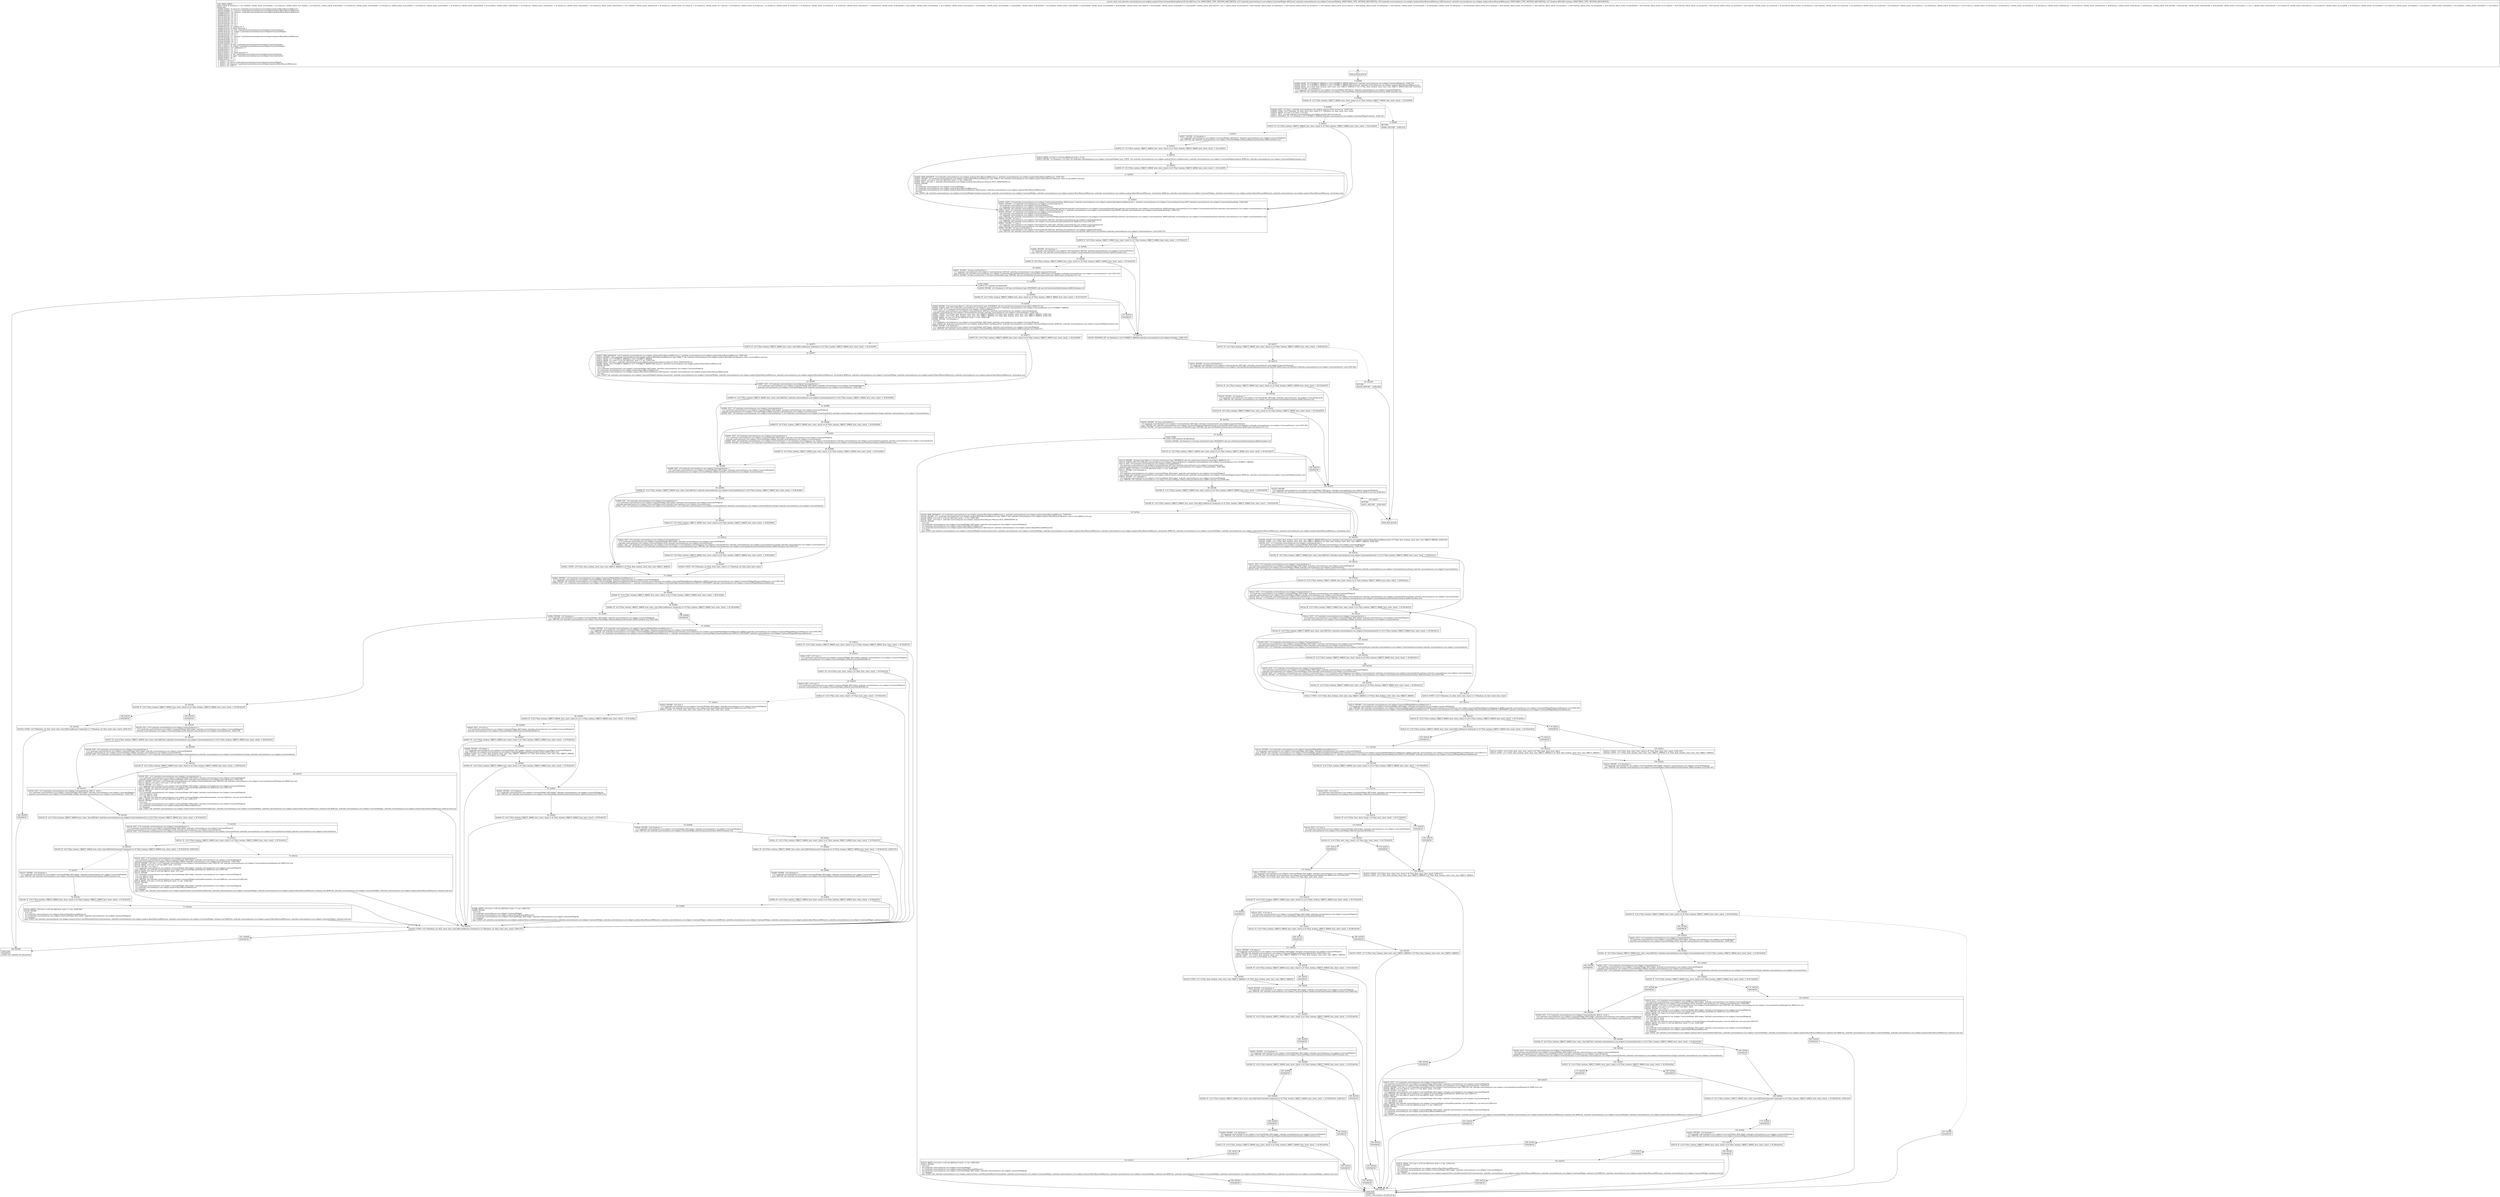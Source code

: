 digraph "CFG forandroidx.constraintlayout.core.widgets.analyzer.Direct.horizontalSolvingPass(ILandroidx\/constraintlayout\/core\/widgets\/ConstraintWidget;Landroidx\/constraintlayout\/core\/widgets\/analyzer\/BasicMeasure$Measurer;Z)V" {
Node_0 [shape=record,label="{0\:\ ?|MTH_ENTER_BLOCK\l}"];
Node_2 [shape=record,label="{2\:\ 0x0000|0x0000: MOVE  (r0 I:??[OBJECT, ARRAY]) = (r19 I:??[OBJECT, ARRAY] A[D('layout' androidx.constraintlayout.core.widgets.ConstraintWidget)])  (LINE:310)\l0x0002: MOVE  (r1 I:??[OBJECT, ARRAY]) = (r20 I:??[OBJECT, ARRAY] A[D('measurer' androidx.constraintlayout.core.widgets.analyzer.BasicMeasure$Measurer)]) \l0x0004: MOVE  (r2 I:??[int, float, boolean, short, byte, char, OBJECT, ARRAY]) = (r21 I:??[int, float, boolean, short, byte, char, OBJECT, ARRAY] A[D('isRtl' boolean)]) \l0x0006: INVOKE  (r3 I:boolean) = \l  (r19 I:androidx.constraintlayout.core.widgets.ConstraintWidget A[D('layout' androidx.constraintlayout.core.widgets.ConstraintWidget)])\l type: VIRTUAL call: androidx.constraintlayout.core.widgets.ConstraintWidget.isHorizontalSolvingPassDone():boolean A[MD:():boolean (m)]\l}"];
Node_3 [shape=record,label="{3\:\ 0x000a|0x000a: IF  (r3 I:??[int, boolean, OBJECT, ARRAY, byte, short, char]) == (0 ??[int, boolean, OBJECT, ARRAY, byte, short, char])  \-\> B:5:0x000d \l}"];
Node_4 [shape=record,label="{4\:\ 0x000c|RETURN\l|0x000c: RETURN    (LINE:314)\l}"];
Node_1 [shape=record,label="{1\:\ ?|MTH_EXIT_BLOCK\l}"];
Node_5 [shape=record,label="{5\:\ 0x000d|0x000d: SGET  (r3 I:int) =  androidx.constraintlayout.core.widgets.analyzer.Direct.hcount int  (LINE:316)\l0x000f: CONST  (r4 I:??[boolean, int, float, short, byte, char]) = (1 ??[boolean, int, float, short, byte, char]) \l0x0010: ARITH  (r3 I:int) = (r3 I:int) + (r4 I:int) \l0x0011: SPUT  (r3 I:int) androidx.constraintlayout.core.widgets.analyzer.Direct.hcount int \l0x0013: INSTANCE_OF  (r3 I:boolean) = (r0 I:??[OBJECT, ARRAY]) androidx.constraintlayout.core.widgets.ConstraintWidgetContainer  (LINE:321)\l}"];
Node_6 [shape=record,label="{6\:\ 0x0015|0x0015: IF  (r3 I:??[int, boolean, OBJECT, ARRAY, byte, short, char]) != (0 ??[int, boolean, OBJECT, ARRAY, byte, short, char])  \-\> B:12:0x0031 \l}"];
Node_7 [shape=record,label="{7\:\ 0x0017|0x0017: INVOKE  (r3 I:boolean) = \l  (r19 I:androidx.constraintlayout.core.widgets.ConstraintWidget A[D('layout' androidx.constraintlayout.core.widgets.ConstraintWidget)])\l type: VIRTUAL call: androidx.constraintlayout.core.widgets.ConstraintWidget.isMeasureRequested():boolean A[MD:():boolean (m)]\l}"];
Node_8 [shape=record,label="{8\:\ 0x001b|0x001b: IF  (r3 I:??[int, boolean, OBJECT, ARRAY, byte, short, char]) == (0 ??[int, boolean, OBJECT, ARRAY, byte, short, char])  \-\> B:12:0x0031 \l}"];
Node_9 [shape=record,label="{9\:\ 0x001d|0x001d: ARITH  (r3 I:int) = (r18 I:int A[D('level' int)]) + (1 int) \l0x001f: INVOKE  (r3 I:boolean) = (r3 I:int), (r0 I:androidx.constraintlayout.core.widgets.ConstraintWidget) type: STATIC call: androidx.constraintlayout.core.widgets.analyzer.Direct.canMeasure(int, androidx.constraintlayout.core.widgets.ConstraintWidget):boolean A[MD:(int, androidx.constraintlayout.core.widgets.ConstraintWidget):boolean (m)]\l}"];
Node_10 [shape=record,label="{10\:\ 0x0023|0x0023: IF  (r3 I:??[int, boolean, OBJECT, ARRAY, byte, short, char]) == (0 ??[int, boolean, OBJECT, ARRAY, byte, short, char])  \-\> B:12:0x0031 \l}"];
Node_11 [shape=record,label="{11\:\ 0x0025|0x0025: NEW_INSTANCE  (r3 I:androidx.constraintlayout.core.widgets.analyzer.BasicMeasure$Measure) =  androidx.constraintlayout.core.widgets.analyzer.BasicMeasure$Measure  (LINE:322)\l0x0027: INVOKE  (r3 I:androidx.constraintlayout.core.widgets.analyzer.BasicMeasure$Measure) type: DIRECT call: androidx.constraintlayout.core.widgets.analyzer.BasicMeasure.Measure.\<init\>():void A[MD:():void (m)]\l0x002a: ARITH  (r5 I:int) = (r18 I:int A[D('level' int)]) + (1 int)  (LINE:323)\l0x002c: SGET  (r6 I:int) =  androidx.constraintlayout.core.widgets.analyzer.BasicMeasure.Measure.SELF_DIMENSIONS int \l0x002e: INVOKE  \l  (r5 I:int)\l  (r0 I:androidx.constraintlayout.core.widgets.ConstraintWidget)\l  (r1 I:androidx.constraintlayout.core.widgets.analyzer.BasicMeasure$Measurer)\l  (r3 I:androidx.constraintlayout.core.widgets.analyzer.BasicMeasure$Measure A[D('measure' androidx.constraintlayout.core.widgets.analyzer.BasicMeasure$Measure)])\l  (r6 I:int)\l type: STATIC call: androidx.constraintlayout.core.widgets.ConstraintWidgetContainer.measure(int, androidx.constraintlayout.core.widgets.ConstraintWidget, androidx.constraintlayout.core.widgets.analyzer.BasicMeasure$Measurer, androidx.constraintlayout.core.widgets.analyzer.BasicMeasure$Measure, int):boolean A[MD:(int, androidx.constraintlayout.core.widgets.ConstraintWidget, androidx.constraintlayout.core.widgets.analyzer.BasicMeasure$Measurer, androidx.constraintlayout.core.widgets.analyzer.BasicMeasure$Measure, int):boolean (m)]\l}"];
Node_12 [shape=record,label="{12\:\ 0x0031|0x0031: SGET  (r3 I:androidx.constraintlayout.core.widgets.ConstraintAnchor$Type A[D('measure' androidx.constraintlayout.core.widgets.analyzer.BasicMeasure$Measure)]) =  androidx.constraintlayout.core.widgets.ConstraintAnchor.Type.LEFT androidx.constraintlayout.core.widgets.ConstraintAnchor$Type  (LINE:326)\l0x0033: INVOKE  (r3 I:androidx.constraintlayout.core.widgets.ConstraintAnchor) = \l  (r0 I:androidx.constraintlayout.core.widgets.ConstraintWidget)\l  (r3 I:androidx.constraintlayout.core.widgets.ConstraintAnchor$Type)\l type: VIRTUAL call: androidx.constraintlayout.core.widgets.ConstraintWidget.getAnchor(androidx.constraintlayout.core.widgets.ConstraintAnchor$Type):androidx.constraintlayout.core.widgets.ConstraintAnchor A[MD:(androidx.constraintlayout.core.widgets.ConstraintAnchor$Type):androidx.constraintlayout.core.widgets.ConstraintAnchor (m)]\l0x0037: SGET  (r5 I:androidx.constraintlayout.core.widgets.ConstraintAnchor$Type) =  androidx.constraintlayout.core.widgets.ConstraintAnchor.Type.RIGHT androidx.constraintlayout.core.widgets.ConstraintAnchor$Type  (LINE:327)\l0x0039: INVOKE  (r5 I:androidx.constraintlayout.core.widgets.ConstraintAnchor) = \l  (r0 I:androidx.constraintlayout.core.widgets.ConstraintWidget)\l  (r5 I:androidx.constraintlayout.core.widgets.ConstraintAnchor$Type)\l type: VIRTUAL call: androidx.constraintlayout.core.widgets.ConstraintWidget.getAnchor(androidx.constraintlayout.core.widgets.ConstraintAnchor$Type):androidx.constraintlayout.core.widgets.ConstraintAnchor A[MD:(androidx.constraintlayout.core.widgets.ConstraintAnchor$Type):androidx.constraintlayout.core.widgets.ConstraintAnchor (m)]\l0x003d: INVOKE  (r6 I:int) = \l  (r3 I:androidx.constraintlayout.core.widgets.ConstraintAnchor A[D('left' androidx.constraintlayout.core.widgets.ConstraintAnchor)])\l type: VIRTUAL call: androidx.constraintlayout.core.widgets.ConstraintAnchor.getFinalValue():int A[MD:():int (m)] (LINE:328)\l0x0041: INVOKE  (r7 I:int) = \l  (r5 I:androidx.constraintlayout.core.widgets.ConstraintAnchor A[D('right' androidx.constraintlayout.core.widgets.ConstraintAnchor)])\l type: VIRTUAL call: androidx.constraintlayout.core.widgets.ConstraintAnchor.getFinalValue():int A[MD:():int (m)] (LINE:329)\l0x0045: INVOKE  (r8 I:java.util.HashSet) = \l  (r3 I:androidx.constraintlayout.core.widgets.ConstraintAnchor A[D('left' androidx.constraintlayout.core.widgets.ConstraintAnchor)])\l type: VIRTUAL call: androidx.constraintlayout.core.widgets.ConstraintAnchor.getDependents():java.util.HashSet A[MD:():java.util.HashSet\<androidx.constraintlayout.core.widgets.ConstraintAnchor\> (m)] (LINE:331)\l}"];
Node_13 [shape=record,label="{13\:\ 0x0049|0x0049: IF  (r8 I:??[int, boolean, OBJECT, ARRAY, byte, short, char]) == (0 ??[int, boolean, OBJECT, ARRAY, byte, short, char])  \-\> B:79:0x0155 \l}"];
Node_14 [shape=record,label="{14\:\ 0x004b|0x004b: INVOKE  (r8 I:boolean) = \l  (r3 I:androidx.constraintlayout.core.widgets.ConstraintAnchor A[D('left' androidx.constraintlayout.core.widgets.ConstraintAnchor)])\l type: VIRTUAL call: androidx.constraintlayout.core.widgets.ConstraintAnchor.hasFinalValue():boolean A[MD:():boolean (m)]\l}"];
Node_15 [shape=record,label="{15\:\ 0x004f|0x004f: IF  (r8 I:??[int, boolean, OBJECT, ARRAY, byte, short, char]) == (0 ??[int, boolean, OBJECT, ARRAY, byte, short, char])  \-\> B:79:0x0155 \l}"];
Node_16 [shape=record,label="{16\:\ 0x0051|0x0051: INVOKE  (r8 I:java.util.HashSet) = \l  (r3 I:androidx.constraintlayout.core.widgets.ConstraintAnchor A[D('left' androidx.constraintlayout.core.widgets.ConstraintAnchor)])\l type: VIRTUAL call: androidx.constraintlayout.core.widgets.ConstraintAnchor.getDependents():java.util.HashSet A[MD:():java.util.HashSet\<androidx.constraintlayout.core.widgets.ConstraintAnchor\> (m)] (LINE:332)\l0x0055: INVOKE  (r8 I:java.util.Iterator) = (r8 I:java.util.HashSet) type: VIRTUAL call: java.util.HashSet.iterator():java.util.Iterator A[MD:():java.util.Iterator\<E\> (c)]\l}"];
Node_17 [shape=record,label="{17\:\ 0x0059|LOOP_START\lLOOP:0: B:17:0x0059\-\>B:160:0x0059\l|0x0059: INVOKE  (r12 I:boolean) = (r8 I:java.util.Iterator) type: INTERFACE call: java.util.Iterator.hasNext():boolean A[MD:():boolean (c)]\l}"];
Node_18 [shape=record,label="{18\:\ 0x005d|0x005d: IF  (r12 I:??[int, boolean, OBJECT, ARRAY, byte, short, char]) == (0 ??[int, boolean, OBJECT, ARRAY, byte, short, char])  \-\> B:157:0x0155 \l}"];
Node_19 [shape=record,label="{19\:\ 0x005f|0x005f: INVOKE  (r12 I:java.lang.Object) = (r8 I:java.util.Iterator) type: INTERFACE call: java.util.Iterator.next():java.lang.Object A[MD:():E (c)]\l0x0063: CHECK_CAST (r12 I:androidx.constraintlayout.core.widgets.ConstraintAnchor) = (androidx.constraintlayout.core.widgets.ConstraintAnchor) (r12 I:??[OBJECT, ARRAY]) \l0x0065: IGET  (r13 I:androidx.constraintlayout.core.widgets.ConstraintWidget) = \l  (r12 I:androidx.constraintlayout.core.widgets.ConstraintAnchor A[D('first' androidx.constraintlayout.core.widgets.ConstraintAnchor)])\l androidx.constraintlayout.core.widgets.ConstraintAnchor.mOwner androidx.constraintlayout.core.widgets.ConstraintWidget  (LINE:333)\l0x0067: CONST  (r14 I:??[int, float, boolean, short, byte, char, OBJECT, ARRAY]) = (0 ??[int, float, boolean, short, byte, char, OBJECT, ARRAY])  (LINE:334)\l0x0068: CONST  (r15 I:??[int, float, boolean, short, byte, char, OBJECT, ARRAY]) = (0 ??[int, float, boolean, short, byte, char, OBJECT, ARRAY])  (LINE:335)\l0x0069: ARITH  (r4 I:int) = (r18 I:int A[D('level' int)]) + (1 int)  (LINE:336)\l0x006b: INVOKE  (r4 I:boolean) = \l  (r4 I:int)\l  (r13 I:androidx.constraintlayout.core.widgets.ConstraintWidget A[D('widget' androidx.constraintlayout.core.widgets.ConstraintWidget)])\l type: STATIC call: androidx.constraintlayout.core.widgets.analyzer.Direct.canMeasure(int, androidx.constraintlayout.core.widgets.ConstraintWidget):boolean A[MD:(int, androidx.constraintlayout.core.widgets.ConstraintWidget):boolean (m)]\l0x006f: INVOKE  (r16 I:boolean) = \l  (r13 I:androidx.constraintlayout.core.widgets.ConstraintWidget A[D('widget' androidx.constraintlayout.core.widgets.ConstraintWidget)])\l type: VIRTUAL call: androidx.constraintlayout.core.widgets.ConstraintWidget.isMeasureRequested():boolean A[MD:():boolean (m)] (LINE:337)\l}"];
Node_20 [shape=record,label="{20\:\ 0x0073|0x0073: IF  (r16 I:??[int, boolean, OBJECT, ARRAY, byte, short, char]) == (0 ??[int, boolean, OBJECT, ARRAY, byte, short, char])  \-\> B:23:0x0087 \l}"];
Node_21 [shape=record,label="{21\:\ 0x0075|0x0075: IF  (r4 I:??[int, boolean, OBJECT, ARRAY, byte, short, char] A[D('canMeasure' boolean)]) == (0 ??[int, boolean, OBJECT, ARRAY, byte, short, char])  \-\> B:23:0x0087 \l}"];
Node_22 [shape=record,label="{22\:\ 0x0077|0x0077: NEW_INSTANCE  (r16 I:androidx.constraintlayout.core.widgets.analyzer.BasicMeasure$Measure) =  androidx.constraintlayout.core.widgets.analyzer.BasicMeasure$Measure  (LINE:338)\l0x0079: INVOKE  (r16 I:androidx.constraintlayout.core.widgets.analyzer.BasicMeasure$Measure) type: DIRECT call: androidx.constraintlayout.core.widgets.analyzer.BasicMeasure.Measure.\<init\>():void A[MD:():void (m)]\l0x007c: MOVE  (r17 I:??[OBJECT, ARRAY]) = (r16 I:??[OBJECT, ARRAY]) \l0x007e: ARITH  (r11 I:int) = (r18 I:int A[D('level' int)]) + (1 int)  (LINE:339)\l0x0080: SGET  (r9 I:int) =  androidx.constraintlayout.core.widgets.analyzer.BasicMeasure.Measure.SELF_DIMENSIONS int \l0x0082: MOVE  (r10 I:??[OBJECT, ARRAY]) = (r17 I:??[OBJECT, ARRAY] A[D('measure' androidx.constraintlayout.core.widgets.analyzer.BasicMeasure$Measure)]) \l0x0084: INVOKE  \l  (r11 I:int)\l  (r13 I:androidx.constraintlayout.core.widgets.ConstraintWidget A[D('widget' androidx.constraintlayout.core.widgets.ConstraintWidget)])\l  (r1 I:androidx.constraintlayout.core.widgets.analyzer.BasicMeasure$Measurer)\l  (r10 I:androidx.constraintlayout.core.widgets.analyzer.BasicMeasure$Measure A[D('measure' androidx.constraintlayout.core.widgets.analyzer.BasicMeasure$Measure)])\l  (r9 I:int)\l type: STATIC call: androidx.constraintlayout.core.widgets.ConstraintWidgetContainer.measure(int, androidx.constraintlayout.core.widgets.ConstraintWidget, androidx.constraintlayout.core.widgets.analyzer.BasicMeasure$Measurer, androidx.constraintlayout.core.widgets.analyzer.BasicMeasure$Measure, int):boolean A[MD:(int, androidx.constraintlayout.core.widgets.ConstraintWidget, androidx.constraintlayout.core.widgets.analyzer.BasicMeasure$Measurer, androidx.constraintlayout.core.widgets.analyzer.BasicMeasure$Measure, int):boolean (m)]\l}"];
Node_23 [shape=record,label="{23\:\ 0x0087|0x0087: IGET  (r9 I:androidx.constraintlayout.core.widgets.ConstraintAnchor) = \l  (r13 I:androidx.constraintlayout.core.widgets.ConstraintWidget A[D('widget' androidx.constraintlayout.core.widgets.ConstraintWidget)])\l androidx.constraintlayout.core.widgets.ConstraintWidget.mLeft androidx.constraintlayout.core.widgets.ConstraintAnchor  (LINE:342)\l}"];
Node_24 [shape=record,label="{24\:\ 0x0089|0x0089: IF  (r12 I:??[int, boolean, OBJECT, ARRAY, byte, short, char] A[D('first' androidx.constraintlayout.core.widgets.ConstraintAnchor)]) != (r9 I:??[int, boolean, OBJECT, ARRAY, byte, short, char])  \-\> B:29:0x009b \l}"];
Node_25 [shape=record,label="{25\:\ 0x008b|0x008b: IGET  (r9 I:androidx.constraintlayout.core.widgets.ConstraintAnchor) = \l  (r13 I:androidx.constraintlayout.core.widgets.ConstraintWidget A[D('widget' androidx.constraintlayout.core.widgets.ConstraintWidget)])\l androidx.constraintlayout.core.widgets.ConstraintWidget.mRight androidx.constraintlayout.core.widgets.ConstraintAnchor \l0x008d: IGET  (r9 I:androidx.constraintlayout.core.widgets.ConstraintAnchor) = (r9 I:androidx.constraintlayout.core.widgets.ConstraintAnchor) androidx.constraintlayout.core.widgets.ConstraintAnchor.mTarget androidx.constraintlayout.core.widgets.ConstraintAnchor \l}"];
Node_26 [shape=record,label="{26\:\ 0x008f|0x008f: IF  (r9 I:??[int, boolean, OBJECT, ARRAY, byte, short, char]) == (0 ??[int, boolean, OBJECT, ARRAY, byte, short, char])  \-\> B:29:0x009b \l}"];
Node_27 [shape=record,label="{27\:\ 0x0091|0x0091: IGET  (r9 I:androidx.constraintlayout.core.widgets.ConstraintAnchor) = \l  (r13 I:androidx.constraintlayout.core.widgets.ConstraintWidget A[D('widget' androidx.constraintlayout.core.widgets.ConstraintWidget)])\l androidx.constraintlayout.core.widgets.ConstraintWidget.mRight androidx.constraintlayout.core.widgets.ConstraintAnchor \l0x0093: IGET  (r9 I:androidx.constraintlayout.core.widgets.ConstraintAnchor) = (r9 I:androidx.constraintlayout.core.widgets.ConstraintAnchor) androidx.constraintlayout.core.widgets.ConstraintAnchor.mTarget androidx.constraintlayout.core.widgets.ConstraintAnchor \l0x0095: INVOKE  (r9 I:boolean) = (r9 I:androidx.constraintlayout.core.widgets.ConstraintAnchor) type: VIRTUAL call: androidx.constraintlayout.core.widgets.ConstraintAnchor.hasFinalValue():boolean A[MD:():boolean (m)]\l}"];
Node_28 [shape=record,label="{28\:\ 0x0099|0x0099: IF  (r9 I:??[int, boolean, OBJECT, ARRAY, byte, short, char]) != (0 ??[int, boolean, OBJECT, ARRAY, byte, short, char])  \-\> B:35:0x00af \l}"];
Node_35 [shape=record,label="{35\:\ 0x00af|0x00af: CONST  (r9 I:??[boolean, int, float, short, byte, char]) = (1 ??[boolean, int, float, short, byte, char]) \l}"];
Node_37 [shape=record,label="{37\:\ 0x00b2|0x00b2: INVOKE  (r10 I:androidx.constraintlayout.core.widgets.ConstraintWidget$DimensionBehaviour) = \l  (r13 I:androidx.constraintlayout.core.widgets.ConstraintWidget A[D('widget' androidx.constraintlayout.core.widgets.ConstraintWidget)])\l type: VIRTUAL call: androidx.constraintlayout.core.widgets.ConstraintWidget.getHorizontalDimensionBehaviour():androidx.constraintlayout.core.widgets.ConstraintWidget$DimensionBehaviour A[MD:():androidx.constraintlayout.core.widgets.ConstraintWidget$DimensionBehaviour (m)] (LINE:344)\l0x00b6: SGET  (r11 I:androidx.constraintlayout.core.widgets.ConstraintWidget$DimensionBehaviour) =  androidx.constraintlayout.core.widgets.ConstraintWidget.DimensionBehaviour.MATCH_CONSTRAINT androidx.constraintlayout.core.widgets.ConstraintWidget$DimensionBehaviour \l}"];
Node_38 [shape=record,label="{38\:\ 0x00b8|0x00b8: IF  (r10 I:??[int, boolean, OBJECT, ARRAY, byte, short, char]) != (r11 I:??[int, boolean, OBJECT, ARRAY, byte, short, char])  \-\> B:61:0x00fc \l}"];
Node_39 [shape=record,label="{39\:\ 0x00ba|0x00ba: IF  (r4 I:??[int, boolean, OBJECT, ARRAY, byte, short, char] A[D('canMeasure' boolean)]) == (0 ??[int, boolean, OBJECT, ARRAY, byte, short, char])  \-\> B:159:0x00bd \l}"];
Node_159 [shape=record,label="{159\:\ 0x00bd|SYNTHETIC\l}"];
Node_41 [shape=record,label="{41\:\ 0x00bd|0x00bd: INVOKE  (r10 I:androidx.constraintlayout.core.widgets.ConstraintWidget$DimensionBehaviour) = \l  (r13 I:androidx.constraintlayout.core.widgets.ConstraintWidget A[D('widget' androidx.constraintlayout.core.widgets.ConstraintWidget)])\l type: VIRTUAL call: androidx.constraintlayout.core.widgets.ConstraintWidget.getHorizontalDimensionBehaviour():androidx.constraintlayout.core.widgets.ConstraintWidget$DimensionBehaviour A[MD:():androidx.constraintlayout.core.widgets.ConstraintWidget$DimensionBehaviour (m)] (LINE:369)\l0x00c1: SGET  (r11 I:androidx.constraintlayout.core.widgets.ConstraintWidget$DimensionBehaviour) =  androidx.constraintlayout.core.widgets.ConstraintWidget.DimensionBehaviour.MATCH_CONSTRAINT androidx.constraintlayout.core.widgets.ConstraintWidget$DimensionBehaviour \l}"];
Node_42 [shape=record,label="{42\:\ 0x00c3|0x00c3: IF  (r10 I:??[int, boolean, OBJECT, ARRAY, byte, short, char]) != (r11 I:??[int, boolean, OBJECT, ARRAY, byte, short, char])  \-\> B:78:0x0152 \l}"];
Node_43 [shape=record,label="{43\:\ 0x00c5|0x00c5: IGET  (r10 I:int) = \l  (r13 I:androidx.constraintlayout.core.widgets.ConstraintWidget A[D('widget' androidx.constraintlayout.core.widgets.ConstraintWidget)])\l androidx.constraintlayout.core.widgets.ConstraintWidget.mMatchConstraintMaxWidth int \l}"];
Node_44 [shape=record,label="{44\:\ 0x00c7|0x00c7: IF  (r10 I:??[int, byte, short, char]) \< (0 ??[int, byte, short, char])  \-\> B:78:0x0152 \l}"];
Node_45 [shape=record,label="{45\:\ 0x00c9|0x00c9: IGET  (r10 I:int) = \l  (r13 I:androidx.constraintlayout.core.widgets.ConstraintWidget A[D('widget' androidx.constraintlayout.core.widgets.ConstraintWidget)])\l androidx.constraintlayout.core.widgets.ConstraintWidget.mMatchConstraintMinWidth int \l}"];
Node_46 [shape=record,label="{46\:\ 0x00cb|0x00cb: IF  (r10 I:??[int, byte, short, char]) \< (0 ??[int, byte, short, char])  \-\> B:78:0x0152 \l}"];
Node_47 [shape=record,label="{47\:\ 0x00cd|0x00cd: INVOKE  (r10 I:int) = \l  (r13 I:androidx.constraintlayout.core.widgets.ConstraintWidget A[D('widget' androidx.constraintlayout.core.widgets.ConstraintWidget)])\l type: VIRTUAL call: androidx.constraintlayout.core.widgets.ConstraintWidget.getVisibility():int A[MD:():int (m)] (LINE:371)\l0x00d1: CONST  (r11 I:??[int, float, short, byte, char]) = (8 ??[int, float, short, byte, char]) \l}"];
Node_48 [shape=record,label="{48\:\ 0x00d3|0x00d3: IF  (r10 I:??[int, boolean, OBJECT, ARRAY, byte, short, char]) == (r11 I:??[int, boolean, OBJECT, ARRAY, byte, short, char])  \-\> B:53:0x00e2 \l}"];
Node_49 [shape=record,label="{49\:\ 0x00d5|0x00d5: IGET  (r10 I:int) = \l  (r13 I:androidx.constraintlayout.core.widgets.ConstraintWidget A[D('widget' androidx.constraintlayout.core.widgets.ConstraintWidget)])\l androidx.constraintlayout.core.widgets.ConstraintWidget.mMatchConstraintDefaultWidth int \l}"];
Node_50 [shape=record,label="{50\:\ 0x00d7|0x00d7: IF  (r10 I:??[int, boolean, OBJECT, ARRAY, byte, short, char]) != (0 ??[int, boolean, OBJECT, ARRAY, byte, short, char])  \-\> B:78:0x0152 \l}"];
Node_51 [shape=record,label="{51\:\ 0x00d9|0x00d9: INVOKE  (r10 I:float) = \l  (r13 I:androidx.constraintlayout.core.widgets.ConstraintWidget A[D('widget' androidx.constraintlayout.core.widgets.ConstraintWidget)])\l type: VIRTUAL call: androidx.constraintlayout.core.widgets.ConstraintWidget.getDimensionRatio():float A[MD:():float (m)]\l0x00dd: CONST  (r11 I:??[int, float, boolean, short, byte, char, OBJECT, ARRAY]) = (0 ??[int, float, boolean, short, byte, char, OBJECT, ARRAY]) \l0x00de: CMP_L  (r10 I:int) = (r10 I:float), (r11 I:float) \l}"];
Node_52 [shape=record,label="{52\:\ 0x00e0|0x00e0: IF  (r10 I:??[int, boolean, OBJECT, ARRAY, byte, short, char]) != (0 ??[int, boolean, OBJECT, ARRAY, byte, short, char])  \-\> B:78:0x0152 \l}"];
Node_53 [shape=record,label="{53\:\ 0x00e2|0x00e2: INVOKE  (r10 I:boolean) = \l  (r13 I:androidx.constraintlayout.core.widgets.ConstraintWidget A[D('widget' androidx.constraintlayout.core.widgets.ConstraintWidget)])\l type: VIRTUAL call: androidx.constraintlayout.core.widgets.ConstraintWidget.isInHorizontalChain():boolean A[MD:():boolean (m)] (LINE:372)\l}"];
Node_54 [shape=record,label="{54\:\ 0x00e6|0x00e6: IF  (r10 I:??[int, boolean, OBJECT, ARRAY, byte, short, char]) != (0 ??[int, boolean, OBJECT, ARRAY, byte, short, char])  \-\> B:78:0x0152 \l}"];
Node_55 [shape=record,label="{55\:\ 0x00e8|0x00e8: INVOKE  (r10 I:boolean) = \l  (r13 I:androidx.constraintlayout.core.widgets.ConstraintWidget A[D('widget' androidx.constraintlayout.core.widgets.ConstraintWidget)])\l type: VIRTUAL call: androidx.constraintlayout.core.widgets.ConstraintWidget.isInVirtualLayout():boolean A[MD:():boolean (m)]\l}"];
Node_56 [shape=record,label="{56\:\ 0x00ec|0x00ec: IF  (r10 I:??[int, boolean, OBJECT, ARRAY, byte, short, char]) != (0 ??[int, boolean, OBJECT, ARRAY, byte, short, char])  \-\> B:78:0x0152 \l}"];
Node_57 [shape=record,label="{57\:\ 0x00ee|0x00ee: IF  (r9 I:??[int, boolean, OBJECT, ARRAY, byte, short, char] A[D('bothConnected' boolean)]) == (0 ??[int, boolean, OBJECT, ARRAY, byte, short, char])  \-\> B:78:0x0152  (LINE:373)\l}"];
Node_58 [shape=record,label="{58\:\ 0x00f0|0x00f0: INVOKE  (r10 I:boolean) = \l  (r13 I:androidx.constraintlayout.core.widgets.ConstraintWidget A[D('widget' androidx.constraintlayout.core.widgets.ConstraintWidget)])\l type: VIRTUAL call: androidx.constraintlayout.core.widgets.ConstraintWidget.isInHorizontalChain():boolean A[MD:():boolean (m)]\l}"];
Node_59 [shape=record,label="{59\:\ 0x00f4|0x00f4: IF  (r10 I:??[int, boolean, OBJECT, ARRAY, byte, short, char]) != (0 ??[int, boolean, OBJECT, ARRAY, byte, short, char])  \-\> B:78:0x0152 \l}"];
Node_60 [shape=record,label="{60\:\ 0x00f6|0x00f6: ARITH  (r10 I:int) = (r18 I:int A[D('level' int)]) + (1 int)  (LINE:374)\l0x00f8: INVOKE  \l  (r10 I:int)\l  (r0 I:androidx.constraintlayout.core.widgets.ConstraintWidget)\l  (r1 I:androidx.constraintlayout.core.widgets.analyzer.BasicMeasure$Measurer)\l  (r13 I:androidx.constraintlayout.core.widgets.ConstraintWidget A[D('widget' androidx.constraintlayout.core.widgets.ConstraintWidget)])\l  (r2 I:boolean)\l type: STATIC call: androidx.constraintlayout.core.widgets.analyzer.Direct.solveHorizontalMatchConstraint(int, androidx.constraintlayout.core.widgets.ConstraintWidget, androidx.constraintlayout.core.widgets.analyzer.BasicMeasure$Measurer, androidx.constraintlayout.core.widgets.ConstraintWidget, boolean):void A[MD:(int, androidx.constraintlayout.core.widgets.ConstraintWidget, androidx.constraintlayout.core.widgets.analyzer.BasicMeasure$Measurer, androidx.constraintlayout.core.widgets.ConstraintWidget, boolean):void (m)]\l}"];
Node_78 [shape=record,label="{78\:\ 0x0152|0x0152: CONST  (r4 I:??[boolean, int, float, short, byte, char] A[D('canMeasure' boolean)]) = (1 ??[boolean, int, float, short, byte, char])  (LINE:377)\l}"];
Node_161 [shape=record,label="{161\:\ 0x0059|SYNTHETIC\l}"];
Node_160 [shape=record,label="{160\:\ 0x0059|LOOP_END\lSYNTHETIC\lLOOP:0: B:17:0x0059\-\>B:160:0x0059\l}"];
Node_61 [shape=record,label="{61\:\ 0x00fc|0x00fc: INVOKE  (r10 I:boolean) = \l  (r13 I:androidx.constraintlayout.core.widgets.ConstraintWidget A[D('widget' androidx.constraintlayout.core.widgets.ConstraintWidget)])\l type: VIRTUAL call: androidx.constraintlayout.core.widgets.ConstraintWidget.isMeasureRequested():boolean A[MD:():boolean (m)] (LINE:346)\l}"];
Node_62 [shape=record,label="{62\:\ 0x0100|0x0100: IF  (r10 I:??[int, boolean, OBJECT, ARRAY, byte, short, char]) == (0 ??[int, boolean, OBJECT, ARRAY, byte, short, char])  \-\> B:158:0x0105 \l}"];
Node_156 [shape=record,label="{156\:\ 0x0102|SYNTHETIC\l}"];
Node_63 [shape=record,label="{63\:\ 0x0102|0x0102: CONST  (r4 I:??[boolean, int, float, short, byte, char] A[D('canMeasure' boolean)]) = (1 ??[boolean, int, float, short, byte, char])  (LINE:351)\l}"];
Node_162 [shape=record,label="{162\:\ 0x0059|SYNTHETIC\l}"];
Node_158 [shape=record,label="{158\:\ 0x0105|SYNTHETIC\l}"];
Node_64 [shape=record,label="{64\:\ 0x0105|0x0105: IGET  (r10 I:androidx.constraintlayout.core.widgets.ConstraintAnchor) = \l  (r13 I:androidx.constraintlayout.core.widgets.ConstraintWidget A[D('widget' androidx.constraintlayout.core.widgets.ConstraintWidget)])\l androidx.constraintlayout.core.widgets.ConstraintWidget.mLeft androidx.constraintlayout.core.widgets.ConstraintAnchor  (LINE:353)\l}"];
Node_65 [shape=record,label="{65\:\ 0x0107|0x0107: IF  (r12 I:??[int, boolean, OBJECT, ARRAY, byte, short, char] A[D('first' androidx.constraintlayout.core.widgets.ConstraintAnchor)]) != (r10 I:??[int, boolean, OBJECT, ARRAY, byte, short, char])  \-\> B:69:0x0124 \l}"];
Node_66 [shape=record,label="{66\:\ 0x0109|0x0109: IGET  (r10 I:androidx.constraintlayout.core.widgets.ConstraintAnchor) = \l  (r13 I:androidx.constraintlayout.core.widgets.ConstraintWidget A[D('widget' androidx.constraintlayout.core.widgets.ConstraintWidget)])\l androidx.constraintlayout.core.widgets.ConstraintWidget.mRight androidx.constraintlayout.core.widgets.ConstraintAnchor \l0x010b: IGET  (r10 I:androidx.constraintlayout.core.widgets.ConstraintAnchor) = (r10 I:androidx.constraintlayout.core.widgets.ConstraintAnchor) androidx.constraintlayout.core.widgets.ConstraintAnchor.mTarget androidx.constraintlayout.core.widgets.ConstraintAnchor \l}"];
Node_67 [shape=record,label="{67\:\ 0x010d|0x010d: IF  (r10 I:??[int, boolean, OBJECT, ARRAY, byte, short, char]) != (0 ??[int, boolean, OBJECT, ARRAY, byte, short, char])  \-\> B:69:0x0124 \l}"];
Node_68 [shape=record,label="{68\:\ 0x010f|0x010f: IGET  (r10 I:androidx.constraintlayout.core.widgets.ConstraintAnchor) = \l  (r13 I:androidx.constraintlayout.core.widgets.ConstraintWidget A[D('widget' androidx.constraintlayout.core.widgets.ConstraintWidget)])\l androidx.constraintlayout.core.widgets.ConstraintWidget.mLeft androidx.constraintlayout.core.widgets.ConstraintAnchor  (LINE:354)\l0x0111: INVOKE  (r10 I:int) = (r10 I:androidx.constraintlayout.core.widgets.ConstraintAnchor) type: VIRTUAL call: androidx.constraintlayout.core.widgets.ConstraintAnchor.getMargin():int A[MD:():int (m)]\l0x0115: ARITH  (r10 I:int) = (r10 I:int) + (r6 I:int A[D('l' int)]) \l0x0116: INVOKE  (r11 I:int) = \l  (r13 I:androidx.constraintlayout.core.widgets.ConstraintWidget A[D('widget' androidx.constraintlayout.core.widgets.ConstraintWidget)])\l type: VIRTUAL call: androidx.constraintlayout.core.widgets.ConstraintWidget.getWidth():int A[MD:():int (m)] (LINE:355)\l0x011a: ARITH  (r11 I:int) = (r11 I:int) + (r10 I:int A[D('x1' int)]) \l0x011b: INVOKE  \l  (r13 I:androidx.constraintlayout.core.widgets.ConstraintWidget A[D('widget' androidx.constraintlayout.core.widgets.ConstraintWidget)])\l  (r10 I:int A[D('x1' int)])\l  (r11 I:int A[D('x2' int)])\l type: VIRTUAL call: androidx.constraintlayout.core.widgets.ConstraintWidget.setFinalHorizontal(int, int):void A[MD:(int, int):void (m)] (LINE:356)\l0x011e: ARITH  (r14 I:int) = (r18 I:int A[D('level' int)]) + (1 int)  (LINE:357)\l0x0120: INVOKE  \l  (r14 I:int)\l  (r13 I:androidx.constraintlayout.core.widgets.ConstraintWidget A[D('widget' androidx.constraintlayout.core.widgets.ConstraintWidget)])\l  (r1 I:androidx.constraintlayout.core.widgets.analyzer.BasicMeasure$Measurer)\l  (r2 I:boolean)\l type: STATIC call: androidx.constraintlayout.core.widgets.analyzer.Direct.horizontalSolvingPass(int, androidx.constraintlayout.core.widgets.ConstraintWidget, androidx.constraintlayout.core.widgets.analyzer.BasicMeasure$Measurer, boolean):void A[MD:(int, androidx.constraintlayout.core.widgets.ConstraintWidget, androidx.constraintlayout.core.widgets.analyzer.BasicMeasure$Measurer, boolean):void (m)]\l}"];
Node_69 [shape=record,label="{69\:\ 0x0124|0x0124: IGET  (r10 I:androidx.constraintlayout.core.widgets.ConstraintAnchor A[D('x1' int)]) = \l  (r13 I:androidx.constraintlayout.core.widgets.ConstraintWidget A[D('widget' androidx.constraintlayout.core.widgets.ConstraintWidget)])\l androidx.constraintlayout.core.widgets.ConstraintWidget.mRight androidx.constraintlayout.core.widgets.ConstraintAnchor  (LINE:358)\l}"];
Node_70 [shape=record,label="{70\:\ 0x0126|0x0126: IF  (r12 I:??[int, boolean, OBJECT, ARRAY, byte, short, char] A[D('first' androidx.constraintlayout.core.widgets.ConstraintAnchor)]) != (r10 I:??[int, boolean, OBJECT, ARRAY, byte, short, char])  \-\> B:74:0x0145 \l}"];
Node_71 [shape=record,label="{71\:\ 0x0128|0x0128: IGET  (r10 I:androidx.constraintlayout.core.widgets.ConstraintAnchor) = \l  (r13 I:androidx.constraintlayout.core.widgets.ConstraintWidget A[D('widget' androidx.constraintlayout.core.widgets.ConstraintWidget)])\l androidx.constraintlayout.core.widgets.ConstraintWidget.mLeft androidx.constraintlayout.core.widgets.ConstraintAnchor \l0x012a: IGET  (r10 I:androidx.constraintlayout.core.widgets.ConstraintAnchor) = (r10 I:androidx.constraintlayout.core.widgets.ConstraintAnchor) androidx.constraintlayout.core.widgets.ConstraintAnchor.mTarget androidx.constraintlayout.core.widgets.ConstraintAnchor \l}"];
Node_72 [shape=record,label="{72\:\ 0x012c|0x012c: IF  (r10 I:??[int, boolean, OBJECT, ARRAY, byte, short, char]) != (0 ??[int, boolean, OBJECT, ARRAY, byte, short, char])  \-\> B:74:0x0145 \l}"];
Node_73 [shape=record,label="{73\:\ 0x012e|0x012e: IGET  (r10 I:androidx.constraintlayout.core.widgets.ConstraintAnchor) = \l  (r13 I:androidx.constraintlayout.core.widgets.ConstraintWidget A[D('widget' androidx.constraintlayout.core.widgets.ConstraintWidget)])\l androidx.constraintlayout.core.widgets.ConstraintWidget.mRight androidx.constraintlayout.core.widgets.ConstraintAnchor  (LINE:359)\l0x0130: INVOKE  (r10 I:int) = (r10 I:androidx.constraintlayout.core.widgets.ConstraintAnchor) type: VIRTUAL call: androidx.constraintlayout.core.widgets.ConstraintAnchor.getMargin():int A[MD:():int (m)]\l0x0134: ARITH  (r10 I:int) = (r6 I:int A[D('l' int)]) \- (r10 I:int) \l0x0136: INVOKE  (r11 I:int) = \l  (r13 I:androidx.constraintlayout.core.widgets.ConstraintWidget A[D('widget' androidx.constraintlayout.core.widgets.ConstraintWidget)])\l type: VIRTUAL call: androidx.constraintlayout.core.widgets.ConstraintWidget.getWidth():int A[MD:():int (m)] (LINE:360)\l0x013a: ARITH  (r11 I:int) = (r10 I:int A[D('x2' int)]) \- (r11 I:int) \l0x013c: INVOKE  \l  (r13 I:androidx.constraintlayout.core.widgets.ConstraintWidget A[D('widget' androidx.constraintlayout.core.widgets.ConstraintWidget)])\l  (r11 I:int A[D('x1' int)])\l  (r10 I:int A[D('x2' int)])\l type: VIRTUAL call: androidx.constraintlayout.core.widgets.ConstraintWidget.setFinalHorizontal(int, int):void A[MD:(int, int):void (m)] (LINE:361)\l0x013f: ARITH  (r14 I:int) = (r18 I:int A[D('level' int)]) + (1 int)  (LINE:362)\l0x0141: INVOKE  \l  (r14 I:int)\l  (r13 I:androidx.constraintlayout.core.widgets.ConstraintWidget A[D('widget' androidx.constraintlayout.core.widgets.ConstraintWidget)])\l  (r1 I:androidx.constraintlayout.core.widgets.analyzer.BasicMeasure$Measurer)\l  (r2 I:boolean)\l type: STATIC call: androidx.constraintlayout.core.widgets.analyzer.Direct.horizontalSolvingPass(int, androidx.constraintlayout.core.widgets.ConstraintWidget, androidx.constraintlayout.core.widgets.analyzer.BasicMeasure$Measurer, boolean):void A[MD:(int, androidx.constraintlayout.core.widgets.ConstraintWidget, androidx.constraintlayout.core.widgets.analyzer.BasicMeasure$Measurer, boolean):void (m)]\l}"];
Node_74 [shape=record,label="{74\:\ 0x0145|0x0145: IF  (r9 I:??[int, boolean, OBJECT, ARRAY, byte, short, char] A[D('bothConnected' boolean)]) == (0 ??[int, boolean, OBJECT, ARRAY, byte, short, char])  \-\> B:78:0x0152  (LINE:363)\l}"];
Node_75 [shape=record,label="{75\:\ 0x0147|0x0147: INVOKE  (r10 I:boolean) = \l  (r13 I:androidx.constraintlayout.core.widgets.ConstraintWidget A[D('widget' androidx.constraintlayout.core.widgets.ConstraintWidget)])\l type: VIRTUAL call: androidx.constraintlayout.core.widgets.ConstraintWidget.isInHorizontalChain():boolean A[MD:():boolean (m)]\l}"];
Node_76 [shape=record,label="{76\:\ 0x014b|0x014b: IF  (r10 I:??[int, boolean, OBJECT, ARRAY, byte, short, char]) != (0 ??[int, boolean, OBJECT, ARRAY, byte, short, char])  \-\> B:78:0x0152 \l}"];
Node_77 [shape=record,label="{77\:\ 0x014d|0x014d: ARITH  (r10 I:int) = (r18 I:int A[D('level' int)]) + (1 int)  (LINE:364)\l0x014f: INVOKE  \l  (r10 I:int)\l  (r1 I:androidx.constraintlayout.core.widgets.analyzer.BasicMeasure$Measurer)\l  (r13 I:androidx.constraintlayout.core.widgets.ConstraintWidget A[D('widget' androidx.constraintlayout.core.widgets.ConstraintWidget)])\l  (r2 I:boolean)\l type: STATIC call: androidx.constraintlayout.core.widgets.analyzer.Direct.solveHorizontalCenterConstraints(int, androidx.constraintlayout.core.widgets.analyzer.BasicMeasure$Measurer, androidx.constraintlayout.core.widgets.ConstraintWidget, boolean):void A[MD:(int, androidx.constraintlayout.core.widgets.analyzer.BasicMeasure$Measurer, androidx.constraintlayout.core.widgets.ConstraintWidget, boolean):void (m)]\l}"];
Node_29 [shape=record,label="{29\:\ 0x009b|0x009b: IGET  (r9 I:androidx.constraintlayout.core.widgets.ConstraintAnchor) = \l  (r13 I:androidx.constraintlayout.core.widgets.ConstraintWidget A[D('widget' androidx.constraintlayout.core.widgets.ConstraintWidget)])\l androidx.constraintlayout.core.widgets.ConstraintWidget.mRight androidx.constraintlayout.core.widgets.ConstraintAnchor \l}"];
Node_30 [shape=record,label="{30\:\ 0x009d|0x009d: IF  (r12 I:??[int, boolean, OBJECT, ARRAY, byte, short, char] A[D('first' androidx.constraintlayout.core.widgets.ConstraintAnchor)]) != (r9 I:??[int, boolean, OBJECT, ARRAY, byte, short, char])  \-\> B:36:0x00b1 \l}"];
Node_31 [shape=record,label="{31\:\ 0x009f|0x009f: IGET  (r9 I:androidx.constraintlayout.core.widgets.ConstraintAnchor) = \l  (r13 I:androidx.constraintlayout.core.widgets.ConstraintWidget A[D('widget' androidx.constraintlayout.core.widgets.ConstraintWidget)])\l androidx.constraintlayout.core.widgets.ConstraintWidget.mLeft androidx.constraintlayout.core.widgets.ConstraintAnchor \l0x00a1: IGET  (r9 I:androidx.constraintlayout.core.widgets.ConstraintAnchor) = (r9 I:androidx.constraintlayout.core.widgets.ConstraintAnchor) androidx.constraintlayout.core.widgets.ConstraintAnchor.mTarget androidx.constraintlayout.core.widgets.ConstraintAnchor \l}"];
Node_32 [shape=record,label="{32\:\ 0x00a3|0x00a3: IF  (r9 I:??[int, boolean, OBJECT, ARRAY, byte, short, char]) == (0 ??[int, boolean, OBJECT, ARRAY, byte, short, char])  \-\> B:36:0x00b1 \l}"];
Node_33 [shape=record,label="{33\:\ 0x00a5|0x00a5: IGET  (r9 I:androidx.constraintlayout.core.widgets.ConstraintAnchor) = \l  (r13 I:androidx.constraintlayout.core.widgets.ConstraintWidget A[D('widget' androidx.constraintlayout.core.widgets.ConstraintWidget)])\l androidx.constraintlayout.core.widgets.ConstraintWidget.mLeft androidx.constraintlayout.core.widgets.ConstraintAnchor \l0x00a7: IGET  (r9 I:androidx.constraintlayout.core.widgets.ConstraintAnchor) = (r9 I:androidx.constraintlayout.core.widgets.ConstraintAnchor) androidx.constraintlayout.core.widgets.ConstraintAnchor.mTarget androidx.constraintlayout.core.widgets.ConstraintAnchor \l0x00a9: INVOKE  (r9 I:boolean) = (r9 I:androidx.constraintlayout.core.widgets.ConstraintAnchor) type: VIRTUAL call: androidx.constraintlayout.core.widgets.ConstraintAnchor.hasFinalValue():boolean A[MD:():boolean (m)] (LINE:343)\l}"];
Node_34 [shape=record,label="{34\:\ 0x00ad|0x00ad: IF  (r9 I:??[int, boolean, OBJECT, ARRAY, byte, short, char]) == (0 ??[int, boolean, OBJECT, ARRAY, byte, short, char])  \-\> B:36:0x00b1 \l}"];
Node_36 [shape=record,label="{36\:\ 0x00b1|0x00b1: CONST  (r9 I:??[int, float, boolean, short, byte, char, OBJECT, ARRAY]) = (0 ??[int, float, boolean, short, byte, char, OBJECT, ARRAY]) \l}"];
Node_157 [shape=record,label="{157\:\ 0x0155|SYNTHETIC\l}"];
Node_79 [shape=record,label="{79\:\ 0x0155|0x0155: INSTANCE_OF  (r4 I:boolean) = (r0 I:??[OBJECT, ARRAY]) androidx.constraintlayout.core.widgets.Guideline  (LINE:379)\l}"];
Node_80 [shape=record,label="{80\:\ 0x0157|0x0157: IF  (r4 I:??[int, boolean, OBJECT, ARRAY, byte, short, char]) == (0 ??[int, boolean, OBJECT, ARRAY, byte, short, char])  \-\> B:82:0x015a \l}"];
Node_81 [shape=record,label="{81\:\ 0x0159|RETURN\l|0x0159: RETURN    (LINE:380)\l}"];
Node_82 [shape=record,label="{82\:\ 0x015a|0x015a: INVOKE  (r4 I:java.util.HashSet) = \l  (r5 I:androidx.constraintlayout.core.widgets.ConstraintAnchor A[D('right' androidx.constraintlayout.core.widgets.ConstraintAnchor)])\l type: VIRTUAL call: androidx.constraintlayout.core.widgets.ConstraintAnchor.getDependents():java.util.HashSet A[MD:():java.util.HashSet\<androidx.constraintlayout.core.widgets.ConstraintAnchor\> (m)] (LINE:382)\l}"];
Node_83 [shape=record,label="{83\:\ 0x015e|0x015e: IF  (r4 I:??[int, boolean, OBJECT, ARRAY, byte, short, char]) == (0 ??[int, boolean, OBJECT, ARRAY, byte, short, char])  \-\> B:154:0x0279 \l}"];
Node_84 [shape=record,label="{84\:\ 0x0160|0x0160: INVOKE  (r4 I:boolean) = \l  (r5 I:androidx.constraintlayout.core.widgets.ConstraintAnchor A[D('right' androidx.constraintlayout.core.widgets.ConstraintAnchor)])\l type: VIRTUAL call: androidx.constraintlayout.core.widgets.ConstraintAnchor.hasFinalValue():boolean A[MD:():boolean (m)]\l}"];
Node_85 [shape=record,label="{85\:\ 0x0164|0x0164: IF  (r4 I:??[int, boolean, OBJECT, ARRAY, byte, short, char]) == (0 ??[int, boolean, OBJECT, ARRAY, byte, short, char])  \-\> B:154:0x0279 \l}"];
Node_86 [shape=record,label="{86\:\ 0x0166|0x0166: INVOKE  (r4 I:java.util.HashSet) = \l  (r5 I:androidx.constraintlayout.core.widgets.ConstraintAnchor A[D('right' androidx.constraintlayout.core.widgets.ConstraintAnchor)])\l type: VIRTUAL call: androidx.constraintlayout.core.widgets.ConstraintAnchor.getDependents():java.util.HashSet A[MD:():java.util.HashSet\<androidx.constraintlayout.core.widgets.ConstraintAnchor\> (m)] (LINE:383)\l0x016a: INVOKE  (r4 I:java.util.Iterator) = (r4 I:java.util.HashSet) type: VIRTUAL call: java.util.HashSet.iterator():java.util.Iterator A[MD:():java.util.Iterator\<E\> (c)]\l}"];
Node_87 [shape=record,label="{87\:\ 0x016e|LOOP_START\lLOOP:1: B:87:0x016e\-\>B:188:0x016e\l|0x016e: INVOKE  (r8 I:boolean) = (r4 I:java.util.Iterator) type: INTERFACE call: java.util.Iterator.hasNext():boolean A[MD:():boolean (c)]\l}"];
Node_88 [shape=record,label="{88\:\ 0x0172|0x0172: IF  (r8 I:??[int, boolean, OBJECT, ARRAY, byte, short, char]) == (0 ??[int, boolean, OBJECT, ARRAY, byte, short, char])  \-\> B:165:0x0279 \l}"];
Node_89 [shape=record,label="{89\:\ 0x0174|0x0174: INVOKE  (r8 I:java.lang.Object) = (r4 I:java.util.Iterator) type: INTERFACE call: java.util.Iterator.next():java.lang.Object A[MD:():E (c)]\l0x0178: CHECK_CAST (r8 I:androidx.constraintlayout.core.widgets.ConstraintAnchor) = (androidx.constraintlayout.core.widgets.ConstraintAnchor) (r8 I:??[OBJECT, ARRAY]) \l0x017a: IGET  (r9 I:androidx.constraintlayout.core.widgets.ConstraintWidget) = \l  (r8 I:androidx.constraintlayout.core.widgets.ConstraintAnchor A[D('first' androidx.constraintlayout.core.widgets.ConstraintAnchor)])\l androidx.constraintlayout.core.widgets.ConstraintAnchor.mOwner androidx.constraintlayout.core.widgets.ConstraintWidget  (LINE:384)\l0x017c: ARITH  (r10 I:int) = (r18 I:int A[D('level' int)]) + (1 int)  (LINE:385)\l0x017e: INVOKE  (r10 I:boolean) = \l  (r10 I:int)\l  (r9 I:androidx.constraintlayout.core.widgets.ConstraintWidget A[D('widget' androidx.constraintlayout.core.widgets.ConstraintWidget)])\l type: STATIC call: androidx.constraintlayout.core.widgets.analyzer.Direct.canMeasure(int, androidx.constraintlayout.core.widgets.ConstraintWidget):boolean A[MD:(int, androidx.constraintlayout.core.widgets.ConstraintWidget):boolean (m)]\l0x0182: INVOKE  (r11 I:boolean) = \l  (r9 I:androidx.constraintlayout.core.widgets.ConstraintWidget A[D('widget' androidx.constraintlayout.core.widgets.ConstraintWidget)])\l type: VIRTUAL call: androidx.constraintlayout.core.widgets.ConstraintWidget.isMeasureRequested():boolean A[MD:():boolean (m)] (LINE:386)\l}"];
Node_90 [shape=record,label="{90\:\ 0x0186|0x0186: IF  (r11 I:??[int, boolean, OBJECT, ARRAY, byte, short, char]) == (0 ??[int, boolean, OBJECT, ARRAY, byte, short, char])  \-\> B:93:0x0196 \l}"];
Node_91 [shape=record,label="{91\:\ 0x0188|0x0188: IF  (r10 I:??[int, boolean, OBJECT, ARRAY, byte, short, char] A[D('canMeasure' boolean)]) == (0 ??[int, boolean, OBJECT, ARRAY, byte, short, char])  \-\> B:93:0x0196 \l}"];
Node_92 [shape=record,label="{92\:\ 0x018a|0x018a: NEW_INSTANCE  (r11 I:androidx.constraintlayout.core.widgets.analyzer.BasicMeasure$Measure) =  androidx.constraintlayout.core.widgets.analyzer.BasicMeasure$Measure  (LINE:387)\l0x018c: INVOKE  (r11 I:androidx.constraintlayout.core.widgets.analyzer.BasicMeasure$Measure) type: DIRECT call: androidx.constraintlayout.core.widgets.analyzer.BasicMeasure.Measure.\<init\>():void A[MD:():void (m)]\l0x018f: ARITH  (r12 I:int) = (r18 I:int A[D('level' int)]) + (1 int)  (LINE:388)\l0x0191: SGET  (r13 I:int) =  androidx.constraintlayout.core.widgets.analyzer.BasicMeasure.Measure.SELF_DIMENSIONS int \l0x0193: INVOKE  \l  (r12 I:int)\l  (r9 I:androidx.constraintlayout.core.widgets.ConstraintWidget A[D('widget' androidx.constraintlayout.core.widgets.ConstraintWidget)])\l  (r1 I:androidx.constraintlayout.core.widgets.analyzer.BasicMeasure$Measurer)\l  (r11 I:androidx.constraintlayout.core.widgets.analyzer.BasicMeasure$Measure A[D('measure' androidx.constraintlayout.core.widgets.analyzer.BasicMeasure$Measure)])\l  (r13 I:int)\l type: STATIC call: androidx.constraintlayout.core.widgets.ConstraintWidgetContainer.measure(int, androidx.constraintlayout.core.widgets.ConstraintWidget, androidx.constraintlayout.core.widgets.analyzer.BasicMeasure$Measurer, androidx.constraintlayout.core.widgets.analyzer.BasicMeasure$Measure, int):boolean A[MD:(int, androidx.constraintlayout.core.widgets.ConstraintWidget, androidx.constraintlayout.core.widgets.analyzer.BasicMeasure$Measurer, androidx.constraintlayout.core.widgets.analyzer.BasicMeasure$Measure, int):boolean (m)]\l}"];
Node_93 [shape=record,label="{93\:\ 0x0196|0x0196: CONST  (r11 I:??[int, float, boolean, short, byte, char, OBJECT, ARRAY] A[D('measure' androidx.constraintlayout.core.widgets.analyzer.BasicMeasure$Measure)]) = (0 ??[int, float, boolean, short, byte, char, OBJECT, ARRAY])  (LINE:391)\l0x0197: CONST  (r12 I:??[int, float, boolean, short, byte, char, OBJECT, ARRAY]) = (0 ??[int, float, boolean, short, byte, char, OBJECT, ARRAY])  (LINE:392)\l0x0198: IGET  (r13 I:androidx.constraintlayout.core.widgets.ConstraintAnchor) = \l  (r9 I:androidx.constraintlayout.core.widgets.ConstraintWidget A[D('widget' androidx.constraintlayout.core.widgets.ConstraintWidget)])\l androidx.constraintlayout.core.widgets.ConstraintWidget.mLeft androidx.constraintlayout.core.widgets.ConstraintAnchor  (LINE:393)\l}"];
Node_94 [shape=record,label="{94\:\ 0x019a|0x019a: IF  (r8 I:??[int, boolean, OBJECT, ARRAY, byte, short, char] A[D('first' androidx.constraintlayout.core.widgets.ConstraintAnchor)]) != (r13 I:??[int, boolean, OBJECT, ARRAY, byte, short, char])  \-\> B:99:0x01ac \l}"];
Node_95 [shape=record,label="{95\:\ 0x019c|0x019c: IGET  (r13 I:androidx.constraintlayout.core.widgets.ConstraintAnchor) = \l  (r9 I:androidx.constraintlayout.core.widgets.ConstraintWidget A[D('widget' androidx.constraintlayout.core.widgets.ConstraintWidget)])\l androidx.constraintlayout.core.widgets.ConstraintWidget.mRight androidx.constraintlayout.core.widgets.ConstraintAnchor \l0x019e: IGET  (r13 I:androidx.constraintlayout.core.widgets.ConstraintAnchor) = (r13 I:androidx.constraintlayout.core.widgets.ConstraintAnchor) androidx.constraintlayout.core.widgets.ConstraintAnchor.mTarget androidx.constraintlayout.core.widgets.ConstraintAnchor \l}"];
Node_96 [shape=record,label="{96\:\ 0x01a0|0x01a0: IF  (r13 I:??[int, boolean, OBJECT, ARRAY, byte, short, char]) == (0 ??[int, boolean, OBJECT, ARRAY, byte, short, char])  \-\> B:99:0x01ac \l}"];
Node_97 [shape=record,label="{97\:\ 0x01a2|0x01a2: IGET  (r13 I:androidx.constraintlayout.core.widgets.ConstraintAnchor) = \l  (r9 I:androidx.constraintlayout.core.widgets.ConstraintWidget A[D('widget' androidx.constraintlayout.core.widgets.ConstraintWidget)])\l androidx.constraintlayout.core.widgets.ConstraintWidget.mRight androidx.constraintlayout.core.widgets.ConstraintAnchor \l0x01a4: IGET  (r13 I:androidx.constraintlayout.core.widgets.ConstraintAnchor) = (r13 I:androidx.constraintlayout.core.widgets.ConstraintAnchor) androidx.constraintlayout.core.widgets.ConstraintAnchor.mTarget androidx.constraintlayout.core.widgets.ConstraintAnchor \l0x01a6: INVOKE  (r13 I:boolean) = (r13 I:androidx.constraintlayout.core.widgets.ConstraintAnchor) type: VIRTUAL call: androidx.constraintlayout.core.widgets.ConstraintAnchor.hasFinalValue():boolean A[MD:():boolean (m)]\l}"];
Node_98 [shape=record,label="{98\:\ 0x01aa|0x01aa: IF  (r13 I:??[int, boolean, OBJECT, ARRAY, byte, short, char]) != (0 ??[int, boolean, OBJECT, ARRAY, byte, short, char])  \-\> B:105:0x01c0 \l}"];
Node_105 [shape=record,label="{105\:\ 0x01c0|0x01c0: CONST  (r13 I:??[boolean, int, float, short, byte, char]) = (1 ??[boolean, int, float, short, byte, char]) \l}"];
Node_107 [shape=record,label="{107\:\ 0x01c3|0x01c3: INVOKE  (r14 I:androidx.constraintlayout.core.widgets.ConstraintWidget$DimensionBehaviour) = \l  (r9 I:androidx.constraintlayout.core.widgets.ConstraintWidget A[D('widget' androidx.constraintlayout.core.widgets.ConstraintWidget)])\l type: VIRTUAL call: androidx.constraintlayout.core.widgets.ConstraintWidget.getHorizontalDimensionBehaviour():androidx.constraintlayout.core.widgets.ConstraintWidget$DimensionBehaviour A[MD:():androidx.constraintlayout.core.widgets.ConstraintWidget$DimensionBehaviour (m)] (LINE:395)\l0x01c7: SGET  (r15 I:androidx.constraintlayout.core.widgets.ConstraintWidget$DimensionBehaviour) =  androidx.constraintlayout.core.widgets.ConstraintWidget.DimensionBehaviour.MATCH_CONSTRAINT androidx.constraintlayout.core.widgets.ConstraintWidget$DimensionBehaviour \l}"];
Node_108 [shape=record,label="{108\:\ 0x01c9|0x01c9: IF  (r14 I:??[int, boolean, OBJECT, ARRAY, byte, short, char]) != (r15 I:??[int, boolean, OBJECT, ARRAY, byte, short, char])  \-\> B:174:0x021e \l}"];
Node_109 [shape=record,label="{109\:\ 0x01cb|0x01cb: IF  (r10 I:??[int, boolean, OBJECT, ARRAY, byte, short, char] A[D('canMeasure' boolean)]) == (0 ??[int, boolean, OBJECT, ARRAY, byte, short, char])  \-\> B:163:0x01d2 \l}"];
Node_163 [shape=record,label="{163\:\ 0x01d2|SYNTHETIC\l}"];
Node_111 [shape=record,label="{111\:\ 0x01d2|0x01d2: INVOKE  (r14 I:androidx.constraintlayout.core.widgets.ConstraintWidget$DimensionBehaviour) = \l  (r9 I:androidx.constraintlayout.core.widgets.ConstraintWidget A[D('widget' androidx.constraintlayout.core.widgets.ConstraintWidget)])\l type: VIRTUAL call: androidx.constraintlayout.core.widgets.ConstraintWidget.getHorizontalDimensionBehaviour():androidx.constraintlayout.core.widgets.ConstraintWidget$DimensionBehaviour A[MD:():androidx.constraintlayout.core.widgets.ConstraintWidget$DimensionBehaviour (m)] (LINE:417)\l0x01d6: SGET  (r15 I:androidx.constraintlayout.core.widgets.ConstraintWidget$DimensionBehaviour) =  androidx.constraintlayout.core.widgets.ConstraintWidget.DimensionBehaviour.MATCH_CONSTRAINT androidx.constraintlayout.core.widgets.ConstraintWidget$DimensionBehaviour \l}"];
Node_112 [shape=record,label="{112\:\ 0x01d8|0x01d8: IF  (r14 I:??[int, boolean, OBJECT, ARRAY, byte, short, char]) != (r15 I:??[int, boolean, OBJECT, ARRAY, byte, short, char])  \-\> B:176:0x0219 \l}"];
Node_113 [shape=record,label="{113\:\ 0x01da|0x01da: IGET  (r14 I:int) = \l  (r9 I:androidx.constraintlayout.core.widgets.ConstraintWidget A[D('widget' androidx.constraintlayout.core.widgets.ConstraintWidget)])\l androidx.constraintlayout.core.widgets.ConstraintWidget.mMatchConstraintMaxWidth int \l}"];
Node_114 [shape=record,label="{114\:\ 0x01dc|0x01dc: IF  (r14 I:??[int, byte, short, char]) \< (0 ??[int, byte, short, char])  \-\> B:177:0x0219 \l}"];
Node_115 [shape=record,label="{115\:\ 0x01de|0x01de: IGET  (r14 I:int) = \l  (r9 I:androidx.constraintlayout.core.widgets.ConstraintWidget A[D('widget' androidx.constraintlayout.core.widgets.ConstraintWidget)])\l androidx.constraintlayout.core.widgets.ConstraintWidget.mMatchConstraintMinWidth int \l}"];
Node_116 [shape=record,label="{116\:\ 0x01e0|0x01e0: IF  (r14 I:??[int, byte, short, char]) \< (0 ??[int, byte, short, char])  \-\> B:178:0x0219 \l}"];
Node_178 [shape=record,label="{178\:\ 0x0219|SYNTHETIC\l}"];
Node_134 [shape=record,label="{134\:\ 0x0219|0x0219: CONST  (r15 I:??[int, float, short, byte, char]) = (8 ??[int, float, short, byte, char])  (LINE:417)\l0x021b: CONST  (r17 I:??[int, float, boolean, short, byte, char, OBJECT, ARRAY]) = (0 ??[int, float, boolean, short, byte, char, OBJECT, ARRAY]) \l}"];
Node_189 [shape=record,label="{189\:\ 0x016e|SYNTHETIC\l}"];
Node_188 [shape=record,label="{188\:\ 0x016e|LOOP_END\lSYNTHETIC\lLOOP:1: B:87:0x016e\-\>B:188:0x016e\l}"];
Node_187 [shape=record,label="{187\:\ 0x01e2|SYNTHETIC\l}"];
Node_117 [shape=record,label="{117\:\ 0x01e2|0x01e2: INVOKE  (r14 I:int) = \l  (r9 I:androidx.constraintlayout.core.widgets.ConstraintWidget A[D('widget' androidx.constraintlayout.core.widgets.ConstraintWidget)])\l type: VIRTUAL call: androidx.constraintlayout.core.widgets.ConstraintWidget.getVisibility():int A[MD:():int (m)] (LINE:419)\l0x01e6: CONST  (r15 I:??[int, float, short, byte, char]) = (8 ??[int, float, short, byte, char]) \l}"];
Node_118 [shape=record,label="{118\:\ 0x01e8|0x01e8: IF  (r14 I:??[int, boolean, OBJECT, ARRAY, byte, short, char]) == (r15 I:??[int, boolean, OBJECT, ARRAY, byte, short, char])  \-\> B:179:0x01fd \l}"];
Node_119 [shape=record,label="{119\:\ 0x01ea|0x01ea: IGET  (r14 I:int) = \l  (r9 I:androidx.constraintlayout.core.widgets.ConstraintWidget A[D('widget' androidx.constraintlayout.core.widgets.ConstraintWidget)])\l androidx.constraintlayout.core.widgets.ConstraintWidget.mMatchConstraintDefaultWidth int \l}"];
Node_120 [shape=record,label="{120\:\ 0x01ec|0x01ec: IF  (r14 I:??[int, boolean, OBJECT, ARRAY, byte, short, char]) != (0 ??[int, boolean, OBJECT, ARRAY, byte, short, char])  \-\> B:180:0x01f9 \l}"];
Node_180 [shape=record,label="{180\:\ 0x01f9|SYNTHETIC\l}"];
Node_124 [shape=record,label="{124\:\ 0x01f9|0x01f9: CONST  (r17 I:??[int, float, boolean, short, byte, char, OBJECT, ARRAY]) = (0 ??[int, float, boolean, short, byte, char, OBJECT, ARRAY]) \l}"];
Node_190 [shape=record,label="{190\:\ 0x016e|SYNTHETIC\l}"];
Node_186 [shape=record,label="{186\:\ 0x01ee|SYNTHETIC\l}"];
Node_121 [shape=record,label="{121\:\ 0x01ee|0x01ee: INVOKE  (r14 I:float) = \l  (r9 I:androidx.constraintlayout.core.widgets.ConstraintWidget A[D('widget' androidx.constraintlayout.core.widgets.ConstraintWidget)])\l type: VIRTUAL call: androidx.constraintlayout.core.widgets.ConstraintWidget.getDimensionRatio():float A[MD:():float (m)]\l0x01f2: CONST  (r17 I:??[int, float, boolean, short, byte, char, OBJECT, ARRAY]) = (0 ??[int, float, boolean, short, byte, char, OBJECT, ARRAY]) \l0x01f4: CMP_L  (r14 I:int) = (r14 I:float), (r17 I:float) \l}"];
Node_122 [shape=record,label="{122\:\ 0x01f6|0x01f6: IF  (r14 I:??[int, boolean, OBJECT, ARRAY, byte, short, char]) != (0 ??[int, boolean, OBJECT, ARRAY, byte, short, char])  \-\> B:191:0x016e \l}"];
Node_181 [shape=record,label="{181\:\ 0x01ff|SYNTHETIC\l}"];
Node_126 [shape=record,label="{126\:\ 0x01ff|0x01ff: INVOKE  (r14 I:boolean) = \l  (r9 I:androidx.constraintlayout.core.widgets.ConstraintWidget A[D('widget' androidx.constraintlayout.core.widgets.ConstraintWidget)])\l type: VIRTUAL call: androidx.constraintlayout.core.widgets.ConstraintWidget.isInHorizontalChain():boolean A[MD:():boolean (m)] (LINE:420)\l}"];
Node_127 [shape=record,label="{127\:\ 0x0203|0x0203: IF  (r14 I:??[int, boolean, OBJECT, ARRAY, byte, short, char]) != (0 ??[int, boolean, OBJECT, ARRAY, byte, short, char])  \-\> B:192:0x016e \l}"];
Node_182 [shape=record,label="{182\:\ 0x0205|SYNTHETIC\l}"];
Node_128 [shape=record,label="{128\:\ 0x0205|0x0205: INVOKE  (r14 I:boolean) = \l  (r9 I:androidx.constraintlayout.core.widgets.ConstraintWidget A[D('widget' androidx.constraintlayout.core.widgets.ConstraintWidget)])\l type: VIRTUAL call: androidx.constraintlayout.core.widgets.ConstraintWidget.isInVirtualLayout():boolean A[MD:():boolean (m)]\l}"];
Node_129 [shape=record,label="{129\:\ 0x0209|0x0209: IF  (r14 I:??[int, boolean, OBJECT, ARRAY, byte, short, char]) != (0 ??[int, boolean, OBJECT, ARRAY, byte, short, char])  \-\> B:193:0x016e \l}"];
Node_183 [shape=record,label="{183\:\ 0x020b|SYNTHETIC\l}"];
Node_130 [shape=record,label="{130\:\ 0x020b|0x020b: IF  (r13 I:??[int, boolean, OBJECT, ARRAY, byte, short, char] A[D('bothConnected' boolean)]) == (0 ??[int, boolean, OBJECT, ARRAY, byte, short, char])  \-\> B:194:0x016e  (LINE:421)\l}"];
Node_184 [shape=record,label="{184\:\ 0x020d|SYNTHETIC\l}"];
Node_131 [shape=record,label="{131\:\ 0x020d|0x020d: INVOKE  (r14 I:boolean) = \l  (r9 I:androidx.constraintlayout.core.widgets.ConstraintWidget A[D('widget' androidx.constraintlayout.core.widgets.ConstraintWidget)])\l type: VIRTUAL call: androidx.constraintlayout.core.widgets.ConstraintWidget.isInHorizontalChain():boolean A[MD:():boolean (m)]\l}"];
Node_132 [shape=record,label="{132\:\ 0x0211|0x0211: IF  (r14 I:??[int, boolean, OBJECT, ARRAY, byte, short, char]) != (0 ??[int, boolean, OBJECT, ARRAY, byte, short, char])  \-\> B:195:0x016e \l}"];
Node_185 [shape=record,label="{185\:\ 0x0213|SYNTHETIC\l}"];
Node_133 [shape=record,label="{133\:\ 0x0213|0x0213: ARITH  (r14 I:int) = (r18 I:int A[D('level' int)]) + (1 int)  (LINE:422)\l0x0215: INVOKE  \l  (r14 I:int)\l  (r0 I:androidx.constraintlayout.core.widgets.ConstraintWidget)\l  (r1 I:androidx.constraintlayout.core.widgets.analyzer.BasicMeasure$Measurer)\l  (r9 I:androidx.constraintlayout.core.widgets.ConstraintWidget A[D('widget' androidx.constraintlayout.core.widgets.ConstraintWidget)])\l  (r2 I:boolean)\l type: STATIC call: androidx.constraintlayout.core.widgets.analyzer.Direct.solveHorizontalMatchConstraint(int, androidx.constraintlayout.core.widgets.ConstraintWidget, androidx.constraintlayout.core.widgets.analyzer.BasicMeasure$Measurer, androidx.constraintlayout.core.widgets.ConstraintWidget, boolean):void A[MD:(int, androidx.constraintlayout.core.widgets.ConstraintWidget, androidx.constraintlayout.core.widgets.analyzer.BasicMeasure$Measurer, androidx.constraintlayout.core.widgets.ConstraintWidget, boolean):void (m)]\l}"];
Node_196 [shape=record,label="{196\:\ 0x016e|SYNTHETIC\l}"];
Node_195 [shape=record,label="{195\:\ 0x016e|SYNTHETIC\l}"];
Node_194 [shape=record,label="{194\:\ 0x016e|SYNTHETIC\l}"];
Node_193 [shape=record,label="{193\:\ 0x016e|SYNTHETIC\l}"];
Node_192 [shape=record,label="{192\:\ 0x016e|SYNTHETIC\l}"];
Node_191 [shape=record,label="{191\:\ 0x016e|SYNTHETIC\l}"];
Node_179 [shape=record,label="{179\:\ 0x01fd|SYNTHETIC\l}"];
Node_125 [shape=record,label="{125\:\ 0x01fd|0x01fd: CONST  (r17 I:??[int, float, boolean, short, byte, char, OBJECT, ARRAY]) = (0 ??[int, float, boolean, short, byte, char, OBJECT, ARRAY]) \l}"];
Node_177 [shape=record,label="{177\:\ 0x0219|SYNTHETIC\l}"];
Node_176 [shape=record,label="{176\:\ 0x0219|SYNTHETIC\l}"];
Node_175 [shape=record,label="{175\:\ 0x01cd|SYNTHETIC\l}"];
Node_110 [shape=record,label="{110\:\ 0x01cd|0x01cd: CONST  (r15 I:??[int, float, short, byte, char]) = (8 ??[int, float, short, byte, char]) \l0x01cf: CONST  (r17 I:??[int, float, boolean, short, byte, char, OBJECT, ARRAY]) = (0 ??[int, float, boolean, short, byte, char, OBJECT, ARRAY]) \l}"];
Node_136 [shape=record,label="{136\:\ 0x0222|0x0222: INVOKE  (r14 I:boolean) = \l  (r9 I:androidx.constraintlayout.core.widgets.ConstraintWidget A[D('widget' androidx.constraintlayout.core.widgets.ConstraintWidget)])\l type: VIRTUAL call: androidx.constraintlayout.core.widgets.ConstraintWidget.isMeasureRequested():boolean A[MD:():boolean (m)] (LINE:397)\l}"];
Node_137 [shape=record,label="{137\:\ 0x0226|0x0226: IF  (r14 I:??[int, boolean, OBJECT, ARRAY, byte, short, char]) == (0 ??[int, boolean, OBJECT, ARRAY, byte, short, char])  \-\> B:164:0x022a \l}"];
Node_164 [shape=record,label="{164\:\ 0x022a|SYNTHETIC\l}"];
Node_139 [shape=record,label="{139\:\ 0x022a|0x022a: IGET  (r14 I:androidx.constraintlayout.core.widgets.ConstraintAnchor) = \l  (r9 I:androidx.constraintlayout.core.widgets.ConstraintWidget A[D('widget' androidx.constraintlayout.core.widgets.ConstraintWidget)])\l androidx.constraintlayout.core.widgets.ConstraintWidget.mLeft androidx.constraintlayout.core.widgets.ConstraintAnchor  (LINE:404)\l}"];
Node_140 [shape=record,label="{140\:\ 0x022c|0x022c: IF  (r8 I:??[int, boolean, OBJECT, ARRAY, byte, short, char] A[D('first' androidx.constraintlayout.core.widgets.ConstraintAnchor)]) != (r14 I:??[int, boolean, OBJECT, ARRAY, byte, short, char])  \-\> B:166:0x0249 \l}"];
Node_141 [shape=record,label="{141\:\ 0x022e|0x022e: IGET  (r14 I:androidx.constraintlayout.core.widgets.ConstraintAnchor) = \l  (r9 I:androidx.constraintlayout.core.widgets.ConstraintWidget A[D('widget' androidx.constraintlayout.core.widgets.ConstraintWidget)])\l androidx.constraintlayout.core.widgets.ConstraintWidget.mRight androidx.constraintlayout.core.widgets.ConstraintAnchor \l0x0230: IGET  (r14 I:androidx.constraintlayout.core.widgets.ConstraintAnchor) = (r14 I:androidx.constraintlayout.core.widgets.ConstraintAnchor) androidx.constraintlayout.core.widgets.ConstraintAnchor.mTarget androidx.constraintlayout.core.widgets.ConstraintAnchor \l}"];
Node_142 [shape=record,label="{142\:\ 0x0232|0x0232: IF  (r14 I:??[int, boolean, OBJECT, ARRAY, byte, short, char]) != (0 ??[int, boolean, OBJECT, ARRAY, byte, short, char])  \-\> B:167:0x0249 \l}"];
Node_167 [shape=record,label="{167\:\ 0x0249|SYNTHETIC\l}"];
Node_144 [shape=record,label="{144\:\ 0x0249|0x0249: IGET  (r14 I:androidx.constraintlayout.core.widgets.ConstraintAnchor A[D('x1' int)]) = \l  (r9 I:androidx.constraintlayout.core.widgets.ConstraintWidget A[D('widget' androidx.constraintlayout.core.widgets.ConstraintWidget)])\l androidx.constraintlayout.core.widgets.ConstraintWidget.mRight androidx.constraintlayout.core.widgets.ConstraintAnchor  (LINE:409)\l}"];
Node_145 [shape=record,label="{145\:\ 0x024b|0x024b: IF  (r8 I:??[int, boolean, OBJECT, ARRAY, byte, short, char] A[D('first' androidx.constraintlayout.core.widgets.ConstraintAnchor)]) != (r14 I:??[int, boolean, OBJECT, ARRAY, byte, short, char])  \-\> B:168:0x026a \l}"];
Node_146 [shape=record,label="{146\:\ 0x024d|0x024d: IGET  (r14 I:androidx.constraintlayout.core.widgets.ConstraintAnchor) = \l  (r9 I:androidx.constraintlayout.core.widgets.ConstraintWidget A[D('widget' androidx.constraintlayout.core.widgets.ConstraintWidget)])\l androidx.constraintlayout.core.widgets.ConstraintWidget.mLeft androidx.constraintlayout.core.widgets.ConstraintAnchor \l0x024f: IGET  (r14 I:androidx.constraintlayout.core.widgets.ConstraintAnchor) = (r14 I:androidx.constraintlayout.core.widgets.ConstraintAnchor) androidx.constraintlayout.core.widgets.ConstraintAnchor.mTarget androidx.constraintlayout.core.widgets.ConstraintAnchor \l}"];
Node_147 [shape=record,label="{147\:\ 0x0251|0x0251: IF  (r14 I:??[int, boolean, OBJECT, ARRAY, byte, short, char]) != (0 ??[int, boolean, OBJECT, ARRAY, byte, short, char])  \-\> B:169:0x026a \l}"];
Node_169 [shape=record,label="{169\:\ 0x026a|SYNTHETIC\l}"];
Node_149 [shape=record,label="{149\:\ 0x026a|0x026a: IF  (r13 I:??[int, boolean, OBJECT, ARRAY, byte, short, char] A[D('bothConnected' boolean)]) == (0 ??[int, boolean, OBJECT, ARRAY, byte, short, char])  \-\> B:198:0x016e  (LINE:414)\l}"];
Node_172 [shape=record,label="{172\:\ 0x026c|SYNTHETIC\l}"];
Node_150 [shape=record,label="{150\:\ 0x026c|0x026c: INVOKE  (r14 I:boolean) = \l  (r9 I:androidx.constraintlayout.core.widgets.ConstraintWidget A[D('widget' androidx.constraintlayout.core.widgets.ConstraintWidget)])\l type: VIRTUAL call: androidx.constraintlayout.core.widgets.ConstraintWidget.isInHorizontalChain():boolean A[MD:():boolean (m)]\l}"];
Node_151 [shape=record,label="{151\:\ 0x0270|0x0270: IF  (r14 I:??[int, boolean, OBJECT, ARRAY, byte, short, char]) != (0 ??[int, boolean, OBJECT, ARRAY, byte, short, char])  \-\> B:199:0x016e \l}"];
Node_173 [shape=record,label="{173\:\ 0x0272|SYNTHETIC\l}"];
Node_152 [shape=record,label="{152\:\ 0x0272|0x0272: ARITH  (r14 I:int) = (r18 I:int A[D('level' int)]) + (1 int)  (LINE:415)\l0x0274: INVOKE  \l  (r14 I:int)\l  (r1 I:androidx.constraintlayout.core.widgets.analyzer.BasicMeasure$Measurer)\l  (r9 I:androidx.constraintlayout.core.widgets.ConstraintWidget A[D('widget' androidx.constraintlayout.core.widgets.ConstraintWidget)])\l  (r2 I:boolean)\l type: STATIC call: androidx.constraintlayout.core.widgets.analyzer.Direct.solveHorizontalCenterConstraints(int, androidx.constraintlayout.core.widgets.analyzer.BasicMeasure$Measurer, androidx.constraintlayout.core.widgets.ConstraintWidget, boolean):void A[MD:(int, androidx.constraintlayout.core.widgets.analyzer.BasicMeasure$Measurer, androidx.constraintlayout.core.widgets.ConstraintWidget, boolean):void (m)]\l}"];
Node_200 [shape=record,label="{200\:\ 0x016e|SYNTHETIC\l}"];
Node_199 [shape=record,label="{199\:\ 0x016e|SYNTHETIC\l}"];
Node_198 [shape=record,label="{198\:\ 0x016e|SYNTHETIC\l}"];
Node_171 [shape=record,label="{171\:\ 0x0253|SYNTHETIC\l}"];
Node_148 [shape=record,label="{148\:\ 0x0253|0x0253: IGET  (r14 I:androidx.constraintlayout.core.widgets.ConstraintAnchor) = \l  (r9 I:androidx.constraintlayout.core.widgets.ConstraintWidget A[D('widget' androidx.constraintlayout.core.widgets.ConstraintWidget)])\l androidx.constraintlayout.core.widgets.ConstraintWidget.mRight androidx.constraintlayout.core.widgets.ConstraintAnchor  (LINE:410)\l0x0255: INVOKE  (r14 I:int) = (r14 I:androidx.constraintlayout.core.widgets.ConstraintAnchor) type: VIRTUAL call: androidx.constraintlayout.core.widgets.ConstraintAnchor.getMargin():int A[MD:():int (m)]\l0x0259: ARITH  (r12 I:int A[D('x2' int)]) = (r7 I:int A[D('r' int)]) \- (r14 I:int) \l0x025b: INVOKE  (r14 I:int) = \l  (r9 I:androidx.constraintlayout.core.widgets.ConstraintWidget A[D('widget' androidx.constraintlayout.core.widgets.ConstraintWidget)])\l type: VIRTUAL call: androidx.constraintlayout.core.widgets.ConstraintWidget.getWidth():int A[MD:():int (m)] (LINE:411)\l0x025f: ARITH  (r11 I:int A[D('x1' int)]) = (r12 I:int A[D('x2' int)]) \- (r14 I:int) \l0x0261: INVOKE  \l  (r9 I:androidx.constraintlayout.core.widgets.ConstraintWidget A[D('widget' androidx.constraintlayout.core.widgets.ConstraintWidget)])\l  (r11 I:int A[D('x1' int)])\l  (r12 I:int A[D('x2' int)])\l type: VIRTUAL call: androidx.constraintlayout.core.widgets.ConstraintWidget.setFinalHorizontal(int, int):void A[MD:(int, int):void (m)] (LINE:412)\l0x0264: ARITH  (r14 I:int) = (r18 I:int A[D('level' int)]) + (1 int)  (LINE:413)\l0x0266: INVOKE  \l  (r14 I:int)\l  (r9 I:androidx.constraintlayout.core.widgets.ConstraintWidget A[D('widget' androidx.constraintlayout.core.widgets.ConstraintWidget)])\l  (r1 I:androidx.constraintlayout.core.widgets.analyzer.BasicMeasure$Measurer)\l  (r2 I:boolean)\l type: STATIC call: androidx.constraintlayout.core.widgets.analyzer.Direct.horizontalSolvingPass(int, androidx.constraintlayout.core.widgets.ConstraintWidget, androidx.constraintlayout.core.widgets.analyzer.BasicMeasure$Measurer, boolean):void A[MD:(int, androidx.constraintlayout.core.widgets.ConstraintWidget, androidx.constraintlayout.core.widgets.analyzer.BasicMeasure$Measurer, boolean):void (m)]\l}"];
Node_201 [shape=record,label="{201\:\ 0x016e|SYNTHETIC\l}"];
Node_168 [shape=record,label="{168\:\ 0x026a|SYNTHETIC\l}"];
Node_170 [shape=record,label="{170\:\ 0x0234|SYNTHETIC\l}"];
Node_143 [shape=record,label="{143\:\ 0x0234|0x0234: IGET  (r14 I:androidx.constraintlayout.core.widgets.ConstraintAnchor) = \l  (r9 I:androidx.constraintlayout.core.widgets.ConstraintWidget A[D('widget' androidx.constraintlayout.core.widgets.ConstraintWidget)])\l androidx.constraintlayout.core.widgets.ConstraintWidget.mLeft androidx.constraintlayout.core.widgets.ConstraintAnchor  (LINE:405)\l0x0236: INVOKE  (r14 I:int) = (r14 I:androidx.constraintlayout.core.widgets.ConstraintAnchor) type: VIRTUAL call: androidx.constraintlayout.core.widgets.ConstraintAnchor.getMargin():int A[MD:():int (m)]\l0x023a: ARITH  (r14 I:int) = (r14 I:int) + (r7 I:int A[D('r' int)]) \l0x023b: INVOKE  (r11 I:int) = \l  (r9 I:androidx.constraintlayout.core.widgets.ConstraintWidget A[D('widget' androidx.constraintlayout.core.widgets.ConstraintWidget)])\l type: VIRTUAL call: androidx.constraintlayout.core.widgets.ConstraintWidget.getWidth():int A[MD:():int (m)] (LINE:406)\l0x023f: ARITH  (r11 I:int) = (r11 I:int) + (r14 I:int A[D('x1' int)]) \l0x0240: INVOKE  \l  (r9 I:androidx.constraintlayout.core.widgets.ConstraintWidget A[D('widget' androidx.constraintlayout.core.widgets.ConstraintWidget)])\l  (r14 I:int A[D('x1' int)])\l  (r11 I:int A[D('x2' int)])\l type: VIRTUAL call: androidx.constraintlayout.core.widgets.ConstraintWidget.setFinalHorizontal(int, int):void A[MD:(int, int):void (m)] (LINE:407)\l0x0243: ARITH  (r12 I:int) = (r18 I:int A[D('level' int)]) + (1 int)  (LINE:408)\l0x0245: INVOKE  \l  (r12 I:int)\l  (r9 I:androidx.constraintlayout.core.widgets.ConstraintWidget A[D('widget' androidx.constraintlayout.core.widgets.ConstraintWidget)])\l  (r1 I:androidx.constraintlayout.core.widgets.analyzer.BasicMeasure$Measurer)\l  (r2 I:boolean)\l type: STATIC call: androidx.constraintlayout.core.widgets.analyzer.Direct.horizontalSolvingPass(int, androidx.constraintlayout.core.widgets.ConstraintWidget, androidx.constraintlayout.core.widgets.analyzer.BasicMeasure$Measurer, boolean):void A[MD:(int, androidx.constraintlayout.core.widgets.ConstraintWidget, androidx.constraintlayout.core.widgets.analyzer.BasicMeasure$Measurer, boolean):void (m)]\l}"];
Node_202 [shape=record,label="{202\:\ 0x016e|SYNTHETIC\l}"];
Node_166 [shape=record,label="{166\:\ 0x0249|SYNTHETIC\l}"];
Node_197 [shape=record,label="{197\:\ 0x016e|SYNTHETIC\l}"];
Node_174 [shape=record,label="{174\:\ 0x021e|SYNTHETIC\l}"];
Node_135 [shape=record,label="{135\:\ 0x021e|0x021e: CONST  (r15 I:??[int, float, short, byte, char]) = (8 ??[int, float, short, byte, char])  (LINE:395)\l0x0220: CONST  (r17 I:??[int, float, boolean, short, byte, char, OBJECT, ARRAY]) = (0 ??[int, float, boolean, short, byte, char, OBJECT, ARRAY]) \l}"];
Node_99 [shape=record,label="{99\:\ 0x01ac|0x01ac: IGET  (r13 I:androidx.constraintlayout.core.widgets.ConstraintAnchor) = \l  (r9 I:androidx.constraintlayout.core.widgets.ConstraintWidget A[D('widget' androidx.constraintlayout.core.widgets.ConstraintWidget)])\l androidx.constraintlayout.core.widgets.ConstraintWidget.mRight androidx.constraintlayout.core.widgets.ConstraintAnchor \l}"];
Node_100 [shape=record,label="{100\:\ 0x01ae|0x01ae: IF  (r8 I:??[int, boolean, OBJECT, ARRAY, byte, short, char] A[D('first' androidx.constraintlayout.core.widgets.ConstraintAnchor)]) != (r13 I:??[int, boolean, OBJECT, ARRAY, byte, short, char])  \-\> B:106:0x01c2 \l}"];
Node_101 [shape=record,label="{101\:\ 0x01b0|0x01b0: IGET  (r13 I:androidx.constraintlayout.core.widgets.ConstraintAnchor) = \l  (r9 I:androidx.constraintlayout.core.widgets.ConstraintWidget A[D('widget' androidx.constraintlayout.core.widgets.ConstraintWidget)])\l androidx.constraintlayout.core.widgets.ConstraintWidget.mLeft androidx.constraintlayout.core.widgets.ConstraintAnchor \l0x01b2: IGET  (r13 I:androidx.constraintlayout.core.widgets.ConstraintAnchor) = (r13 I:androidx.constraintlayout.core.widgets.ConstraintAnchor) androidx.constraintlayout.core.widgets.ConstraintAnchor.mTarget androidx.constraintlayout.core.widgets.ConstraintAnchor \l}"];
Node_102 [shape=record,label="{102\:\ 0x01b4|0x01b4: IF  (r13 I:??[int, boolean, OBJECT, ARRAY, byte, short, char]) == (0 ??[int, boolean, OBJECT, ARRAY, byte, short, char])  \-\> B:106:0x01c2 \l}"];
Node_103 [shape=record,label="{103\:\ 0x01b6|0x01b6: IGET  (r13 I:androidx.constraintlayout.core.widgets.ConstraintAnchor) = \l  (r9 I:androidx.constraintlayout.core.widgets.ConstraintWidget A[D('widget' androidx.constraintlayout.core.widgets.ConstraintWidget)])\l androidx.constraintlayout.core.widgets.ConstraintWidget.mLeft androidx.constraintlayout.core.widgets.ConstraintAnchor \l0x01b8: IGET  (r13 I:androidx.constraintlayout.core.widgets.ConstraintAnchor) = (r13 I:androidx.constraintlayout.core.widgets.ConstraintAnchor) androidx.constraintlayout.core.widgets.ConstraintAnchor.mTarget androidx.constraintlayout.core.widgets.ConstraintAnchor \l0x01ba: INVOKE  (r13 I:boolean) = (r13 I:androidx.constraintlayout.core.widgets.ConstraintAnchor) type: VIRTUAL call: androidx.constraintlayout.core.widgets.ConstraintAnchor.hasFinalValue():boolean A[MD:():boolean (m)] (LINE:394)\l}"];
Node_104 [shape=record,label="{104\:\ 0x01be|0x01be: IF  (r13 I:??[int, boolean, OBJECT, ARRAY, byte, short, char]) == (0 ??[int, boolean, OBJECT, ARRAY, byte, short, char])  \-\> B:106:0x01c2 \l}"];
Node_106 [shape=record,label="{106\:\ 0x01c2|0x01c2: CONST  (r13 I:??[int, float, boolean, short, byte, char, OBJECT, ARRAY]) = (0 ??[int, float, boolean, short, byte, char, OBJECT, ARRAY]) \l}"];
Node_165 [shape=record,label="{165\:\ 0x0279|SYNTHETIC\l}"];
Node_154 [shape=record,label="{154\:\ 0x0279|0x0279: INVOKE  \l  (r19 I:androidx.constraintlayout.core.widgets.ConstraintWidget A[D('layout' androidx.constraintlayout.core.widgets.ConstraintWidget)])\l type: VIRTUAL call: androidx.constraintlayout.core.widgets.ConstraintWidget.markHorizontalSolvingPassDone():void A[MD:():void (m)] (LINE:427)\l}"];
Node_155 [shape=record,label="{155\:\ 0x027c|RETURN\l|0x027c: RETURN    (LINE:428)\l}"];
MethodNode[shape=record,label="{private static void androidx.constraintlayout.core.widgets.analyzer.Direct.horizontalSolvingPass((r18 I:int A[D('level' int), IMMUTABLE_TYPE, METHOD_ARGUMENT]), (r19 I:androidx.constraintlayout.core.widgets.ConstraintWidget A[D('layout' androidx.constraintlayout.core.widgets.ConstraintWidget), IMMUTABLE_TYPE, METHOD_ARGUMENT]), (r20 I:androidx.constraintlayout.core.widgets.analyzer.BasicMeasure$Measurer A[D('measurer' androidx.constraintlayout.core.widgets.analyzer.BasicMeasure$Measurer), IMMUTABLE_TYPE, METHOD_ARGUMENT]), (r21 I:boolean A[D('isRtl' boolean), IMMUTABLE_TYPE, METHOD_ARGUMENT]))  | USE_LINES_HINTS\lBACK_EDGE: B:78:0x0152 \-\> B:17:0x0059, CROSS_EDGE: B:59:0x00f4 \-\> B:78:0x0152, CROSS_EDGE: B:57:0x00ee \-\> B:78:0x0152, CROSS_EDGE: B:56:0x00ec \-\> B:78:0x0152, CROSS_EDGE: B:54:0x00e6 \-\> B:78:0x0152, CROSS_EDGE: B:52:0x00e0 \-\> B:78:0x0152, CROSS_EDGE: B:50:0x00d7 \-\> B:78:0x0152, CROSS_EDGE: B:48:0x00d3 \-\> B:53:0x00e2, CROSS_EDGE: B:46:0x00cb \-\> B:78:0x0152, CROSS_EDGE: B:44:0x00c7 \-\> B:78:0x0152, CROSS_EDGE: B:42:0x00c3 \-\> B:78:0x0152, BACK_EDGE: B:63:0x0102 \-\> B:17:0x0059, CROSS_EDGE: B:68:0x010f \-\> B:78:0x0152, CROSS_EDGE: B:73:0x012e \-\> B:78:0x0152, CROSS_EDGE: B:77:0x014d \-\> B:78:0x0152, CROSS_EDGE: B:76:0x014b \-\> B:78:0x0152, CROSS_EDGE: B:74:0x0145 \-\> B:78:0x0152, CROSS_EDGE: B:70:0x0126 \-\> B:74:0x0145, CROSS_EDGE: B:65:0x0107 \-\> B:69:0x0124, CROSS_EDGE: B:38:0x00b8 \-\> B:61:0x00fc, CROSS_EDGE: B:36:0x00b1 \-\> B:37:0x00b2, CROSS_EDGE: B:32:0x00a3 \-\> B:36:0x00b1, CROSS_EDGE: B:30:0x009d \-\> B:36:0x00b1, CROSS_EDGE: B:28:0x0099 \-\> B:35:0x00af, CROSS_EDGE: B:26:0x008f \-\> B:29:0x009b, CROSS_EDGE: B:24:0x0089 \-\> B:29:0x009b, CROSS_EDGE: B:21:0x0075 \-\> B:23:0x0087, CROSS_EDGE: B:20:0x0073 \-\> B:23:0x0087, CROSS_EDGE: B:81:0x0159 \-\> B:1:?, BACK_EDGE: B:143:0x0234 \-\> B:87:0x016e, BACK_EDGE: B:148:0x0253 \-\> B:87:0x016e, BACK_EDGE: B:152:0x0272 \-\> B:87:0x016e, BACK_EDGE: B:151:0x0270 \-\> B:87:0x016e, BACK_EDGE: B:149:0x026a \-\> B:87:0x016e, CROSS_EDGE: B:145:0x024b \-\> B:149:0x026a, CROSS_EDGE: B:140:0x022c \-\> B:144:0x0249, BACK_EDGE: B:137:0x0226 \-\> B:87:0x016e, BACK_EDGE: B:133:0x0213 \-\> B:87:0x016e, BACK_EDGE: B:132:0x0211 \-\> B:87:0x016e, BACK_EDGE: B:130:0x020b \-\> B:87:0x016e, BACK_EDGE: B:129:0x0209 \-\> B:87:0x016e, BACK_EDGE: B:127:0x0203 \-\> B:87:0x016e, BACK_EDGE: B:122:0x01f6 \-\> B:87:0x016e, BACK_EDGE: B:124:0x01f9 \-\> B:87:0x016e, CROSS_EDGE: B:125:0x01fd \-\> B:126:0x01ff, BACK_EDGE: B:134:0x0219 \-\> B:87:0x016e, CROSS_EDGE: B:114:0x01dc \-\> B:134:0x0219, CROSS_EDGE: B:112:0x01d8 \-\> B:134:0x0219, CROSS_EDGE: B:135:0x021e \-\> B:136:0x0222, CROSS_EDGE: B:106:0x01c2 \-\> B:107:0x01c3, CROSS_EDGE: B:102:0x01b4 \-\> B:106:0x01c2, CROSS_EDGE: B:100:0x01ae \-\> B:106:0x01c2, CROSS_EDGE: B:98:0x01aa \-\> B:105:0x01c0, CROSS_EDGE: B:96:0x01a0 \-\> B:99:0x01ac, CROSS_EDGE: B:94:0x019a \-\> B:99:0x01ac, CROSS_EDGE: B:91:0x0188 \-\> B:93:0x0196, CROSS_EDGE: B:90:0x0186 \-\> B:93:0x0196, CROSS_EDGE: B:155:0x027c \-\> B:1:?, CROSS_EDGE: B:85:0x0164 \-\> B:154:0x0279, CROSS_EDGE: B:83:0x015e \-\> B:154:0x0279, CROSS_EDGE: B:15:0x004f \-\> B:79:0x0155, CROSS_EDGE: B:13:0x0049 \-\> B:79:0x0155, CROSS_EDGE: B:10:0x0023 \-\> B:12:0x0031, CROSS_EDGE: B:8:0x001b \-\> B:12:0x0031, CROSS_EDGE: B:6:0x0015 \-\> B:12:0x0031\lDebug Info:\l  0x002a\-0x0031: r3 'measure' Landroidx\/constraintlayout\/core\/widgets\/analyzer\/BasicMeasure$Measure;\l  0x007e\-0x0084: r17 'measure' Landroidx\/constraintlayout\/core\/widgets\/analyzer\/BasicMeasure$Measure;\l  0x0084\-0x0087: r10 'measure' Landroidx\/constraintlayout\/core\/widgets\/analyzer\/BasicMeasure$Measure;\l  0x0068\-0x0116: r14 'x1' I\l  0x0069\-0x011b: r15 'x2' I\l  0x0116\-0x0124: r10 'x1' I\l  0x011b\-0x0124: r11 'x2' I\l  0x0124\-0x0136: r15 'x2' I\l  0x0124\-0x013c: r14 'x1' I\l  0x0136\-0x0145: r10 'x2' I\l  0x013c\-0x0145: r11 'x1' I\l  0x006f\-0x0152: r4 'canMeasure' Z\l  0x00b2\-0x0152: r9 'bothConnected' Z\l  0x0065\-0x0152: r12 'first' Landroidx\/constraintlayout\/core\/widgets\/ConstraintAnchor;\l  0x0067\-0x0152: r13 'widget' Landroidx\/constraintlayout\/core\/widgets\/ConstraintWidget;\l  0x0145\-0x0152: r14 'x1' I\l  0x0145\-0x0152: r15 'x2' I\l  0x018f\-0x0196: r11 'measure' Landroidx\/constraintlayout\/core\/widgets\/analyzer\/BasicMeasure$Measure;\l  0x0197\-0x023b: r11 'x1' I\l  0x0198\-0x0240: r12 'x2' I\l  0x023b\-0x0249: r14 'x1' I\l  0x0240\-0x0249: r11 'x2' I\l  0x017a\-0x0277: r8 'first' Landroidx\/constraintlayout\/core\/widgets\/ConstraintAnchor;\l  0x017c\-0x0277: r9 'widget' Landroidx\/constraintlayout\/core\/widgets\/ConstraintWidget;\l  0x0182\-0x0277: r10 'canMeasure' Z\l  0x0249\-0x0277: r11 'x1' I\l  0x0249\-0x0277: r12 'x2' I\l  0x01c3\-0x0277: r13 'bothConnected' Z\l  0x0037\-0x027c: r3 'left' Landroidx\/constraintlayout\/core\/widgets\/ConstraintAnchor;\l  0x003d\-0x027c: r5 'right' Landroidx\/constraintlayout\/core\/widgets\/ConstraintAnchor;\l  0x0041\-0x027c: r6 'l' I\l  0x0045\-0x027c: r7 'r' I\l  \-1 \-0x027c: r18 'level' I\l  \-1 \-0x027c: r19 'layout' Landroidx\/constraintlayout\/core\/widgets\/ConstraintWidget;\l  \-1 \-0x027c: r20 'measurer' Landroidx\/constraintlayout\/core\/widgets\/analyzer\/BasicMeasure$Measurer;\l  \-1 \-0x027c: r21 'isRtl' Z\l}"];
MethodNode -> Node_0;Node_0 -> Node_2;
Node_2 -> Node_3;
Node_3 -> Node_4[style=dashed];
Node_3 -> Node_5;
Node_4 -> Node_1;
Node_5 -> Node_6;
Node_6 -> Node_7[style=dashed];
Node_6 -> Node_12;
Node_7 -> Node_8;
Node_8 -> Node_9[style=dashed];
Node_8 -> Node_12;
Node_9 -> Node_10;
Node_10 -> Node_11[style=dashed];
Node_10 -> Node_12;
Node_11 -> Node_12;
Node_12 -> Node_13;
Node_13 -> Node_14[style=dashed];
Node_13 -> Node_79;
Node_14 -> Node_15;
Node_15 -> Node_16[style=dashed];
Node_15 -> Node_79;
Node_16 -> Node_17;
Node_17 -> Node_18;
Node_18 -> Node_19[style=dashed];
Node_18 -> Node_157;
Node_19 -> Node_20;
Node_20 -> Node_21[style=dashed];
Node_20 -> Node_23;
Node_21 -> Node_22[style=dashed];
Node_21 -> Node_23;
Node_22 -> Node_23;
Node_23 -> Node_24;
Node_24 -> Node_25[style=dashed];
Node_24 -> Node_29;
Node_25 -> Node_26;
Node_26 -> Node_27[style=dashed];
Node_26 -> Node_29;
Node_27 -> Node_28;
Node_28 -> Node_29[style=dashed];
Node_28 -> Node_35;
Node_35 -> Node_37;
Node_37 -> Node_38;
Node_38 -> Node_39[style=dashed];
Node_38 -> Node_61;
Node_39 -> Node_61[style=dashed];
Node_39 -> Node_159;
Node_159 -> Node_41;
Node_41 -> Node_42;
Node_42 -> Node_43[style=dashed];
Node_42 -> Node_78;
Node_43 -> Node_44;
Node_44 -> Node_45[style=dashed];
Node_44 -> Node_78;
Node_45 -> Node_46;
Node_46 -> Node_47[style=dashed];
Node_46 -> Node_78;
Node_47 -> Node_48;
Node_48 -> Node_49[style=dashed];
Node_48 -> Node_53;
Node_49 -> Node_50;
Node_50 -> Node_51[style=dashed];
Node_50 -> Node_78;
Node_51 -> Node_52;
Node_52 -> Node_53[style=dashed];
Node_52 -> Node_78;
Node_53 -> Node_54;
Node_54 -> Node_55[style=dashed];
Node_54 -> Node_78;
Node_55 -> Node_56;
Node_56 -> Node_57[style=dashed];
Node_56 -> Node_78;
Node_57 -> Node_58[style=dashed];
Node_57 -> Node_78;
Node_58 -> Node_59;
Node_59 -> Node_60[style=dashed];
Node_59 -> Node_78;
Node_60 -> Node_78;
Node_78 -> Node_161;
Node_161 -> Node_160;
Node_160 -> Node_17;
Node_61 -> Node_62;
Node_62 -> Node_156[style=dashed];
Node_62 -> Node_158;
Node_156 -> Node_63;
Node_63 -> Node_162;
Node_162 -> Node_160;
Node_158 -> Node_64;
Node_64 -> Node_65;
Node_65 -> Node_66[style=dashed];
Node_65 -> Node_69;
Node_66 -> Node_67;
Node_67 -> Node_68[style=dashed];
Node_67 -> Node_69;
Node_68 -> Node_78;
Node_69 -> Node_70;
Node_70 -> Node_71[style=dashed];
Node_70 -> Node_74;
Node_71 -> Node_72;
Node_72 -> Node_73[style=dashed];
Node_72 -> Node_74;
Node_73 -> Node_78;
Node_74 -> Node_75[style=dashed];
Node_74 -> Node_78;
Node_75 -> Node_76;
Node_76 -> Node_77[style=dashed];
Node_76 -> Node_78;
Node_77 -> Node_78;
Node_29 -> Node_30;
Node_30 -> Node_31[style=dashed];
Node_30 -> Node_36;
Node_31 -> Node_32;
Node_32 -> Node_33[style=dashed];
Node_32 -> Node_36;
Node_33 -> Node_34;
Node_34 -> Node_35[style=dashed];
Node_34 -> Node_36;
Node_36 -> Node_37;
Node_157 -> Node_79;
Node_79 -> Node_80;
Node_80 -> Node_81[style=dashed];
Node_80 -> Node_82;
Node_81 -> Node_1;
Node_82 -> Node_83;
Node_83 -> Node_84[style=dashed];
Node_83 -> Node_154;
Node_84 -> Node_85;
Node_85 -> Node_86[style=dashed];
Node_85 -> Node_154;
Node_86 -> Node_87;
Node_87 -> Node_88;
Node_88 -> Node_89[style=dashed];
Node_88 -> Node_165;
Node_89 -> Node_90;
Node_90 -> Node_91[style=dashed];
Node_90 -> Node_93;
Node_91 -> Node_92[style=dashed];
Node_91 -> Node_93;
Node_92 -> Node_93;
Node_93 -> Node_94;
Node_94 -> Node_95[style=dashed];
Node_94 -> Node_99;
Node_95 -> Node_96;
Node_96 -> Node_97[style=dashed];
Node_96 -> Node_99;
Node_97 -> Node_98;
Node_98 -> Node_99[style=dashed];
Node_98 -> Node_105;
Node_105 -> Node_107;
Node_107 -> Node_108;
Node_108 -> Node_109[style=dashed];
Node_108 -> Node_174;
Node_109 -> Node_163;
Node_109 -> Node_175[style=dashed];
Node_163 -> Node_111;
Node_111 -> Node_112;
Node_112 -> Node_113[style=dashed];
Node_112 -> Node_176;
Node_113 -> Node_114;
Node_114 -> Node_115[style=dashed];
Node_114 -> Node_177;
Node_115 -> Node_116;
Node_116 -> Node_178;
Node_116 -> Node_187[style=dashed];
Node_178 -> Node_134;
Node_134 -> Node_189;
Node_189 -> Node_188;
Node_188 -> Node_87;
Node_187 -> Node_117;
Node_117 -> Node_118;
Node_118 -> Node_119[style=dashed];
Node_118 -> Node_179;
Node_119 -> Node_120;
Node_120 -> Node_180;
Node_120 -> Node_186[style=dashed];
Node_180 -> Node_124;
Node_124 -> Node_190;
Node_190 -> Node_188;
Node_186 -> Node_121;
Node_121 -> Node_122;
Node_122 -> Node_181[style=dashed];
Node_122 -> Node_191;
Node_181 -> Node_126;
Node_126 -> Node_127;
Node_127 -> Node_182[style=dashed];
Node_127 -> Node_192;
Node_182 -> Node_128;
Node_128 -> Node_129;
Node_129 -> Node_183[style=dashed];
Node_129 -> Node_193;
Node_183 -> Node_130;
Node_130 -> Node_184[style=dashed];
Node_130 -> Node_194;
Node_184 -> Node_131;
Node_131 -> Node_132;
Node_132 -> Node_185[style=dashed];
Node_132 -> Node_195;
Node_185 -> Node_133;
Node_133 -> Node_196;
Node_196 -> Node_188;
Node_195 -> Node_188;
Node_194 -> Node_188;
Node_193 -> Node_188;
Node_192 -> Node_188;
Node_191 -> Node_188;
Node_179 -> Node_125;
Node_125 -> Node_126;
Node_177 -> Node_134;
Node_176 -> Node_134;
Node_175 -> Node_110;
Node_110 -> Node_136;
Node_136 -> Node_137;
Node_137 -> Node_164;
Node_137 -> Node_197[style=dashed];
Node_164 -> Node_139;
Node_139 -> Node_140;
Node_140 -> Node_141[style=dashed];
Node_140 -> Node_166;
Node_141 -> Node_142;
Node_142 -> Node_167;
Node_142 -> Node_170[style=dashed];
Node_167 -> Node_144;
Node_144 -> Node_145;
Node_145 -> Node_146[style=dashed];
Node_145 -> Node_168;
Node_146 -> Node_147;
Node_147 -> Node_169;
Node_147 -> Node_171[style=dashed];
Node_169 -> Node_149;
Node_149 -> Node_172[style=dashed];
Node_149 -> Node_198;
Node_172 -> Node_150;
Node_150 -> Node_151;
Node_151 -> Node_173[style=dashed];
Node_151 -> Node_199;
Node_173 -> Node_152;
Node_152 -> Node_200;
Node_200 -> Node_188;
Node_199 -> Node_188;
Node_198 -> Node_188;
Node_171 -> Node_148;
Node_148 -> Node_201;
Node_201 -> Node_188;
Node_168 -> Node_149;
Node_170 -> Node_143;
Node_143 -> Node_202;
Node_202 -> Node_188;
Node_166 -> Node_144;
Node_197 -> Node_188;
Node_174 -> Node_135;
Node_135 -> Node_136;
Node_99 -> Node_100;
Node_100 -> Node_101[style=dashed];
Node_100 -> Node_106;
Node_101 -> Node_102;
Node_102 -> Node_103[style=dashed];
Node_102 -> Node_106;
Node_103 -> Node_104;
Node_104 -> Node_105[style=dashed];
Node_104 -> Node_106;
Node_106 -> Node_107;
Node_165 -> Node_154;
Node_154 -> Node_155;
Node_155 -> Node_1;
}

